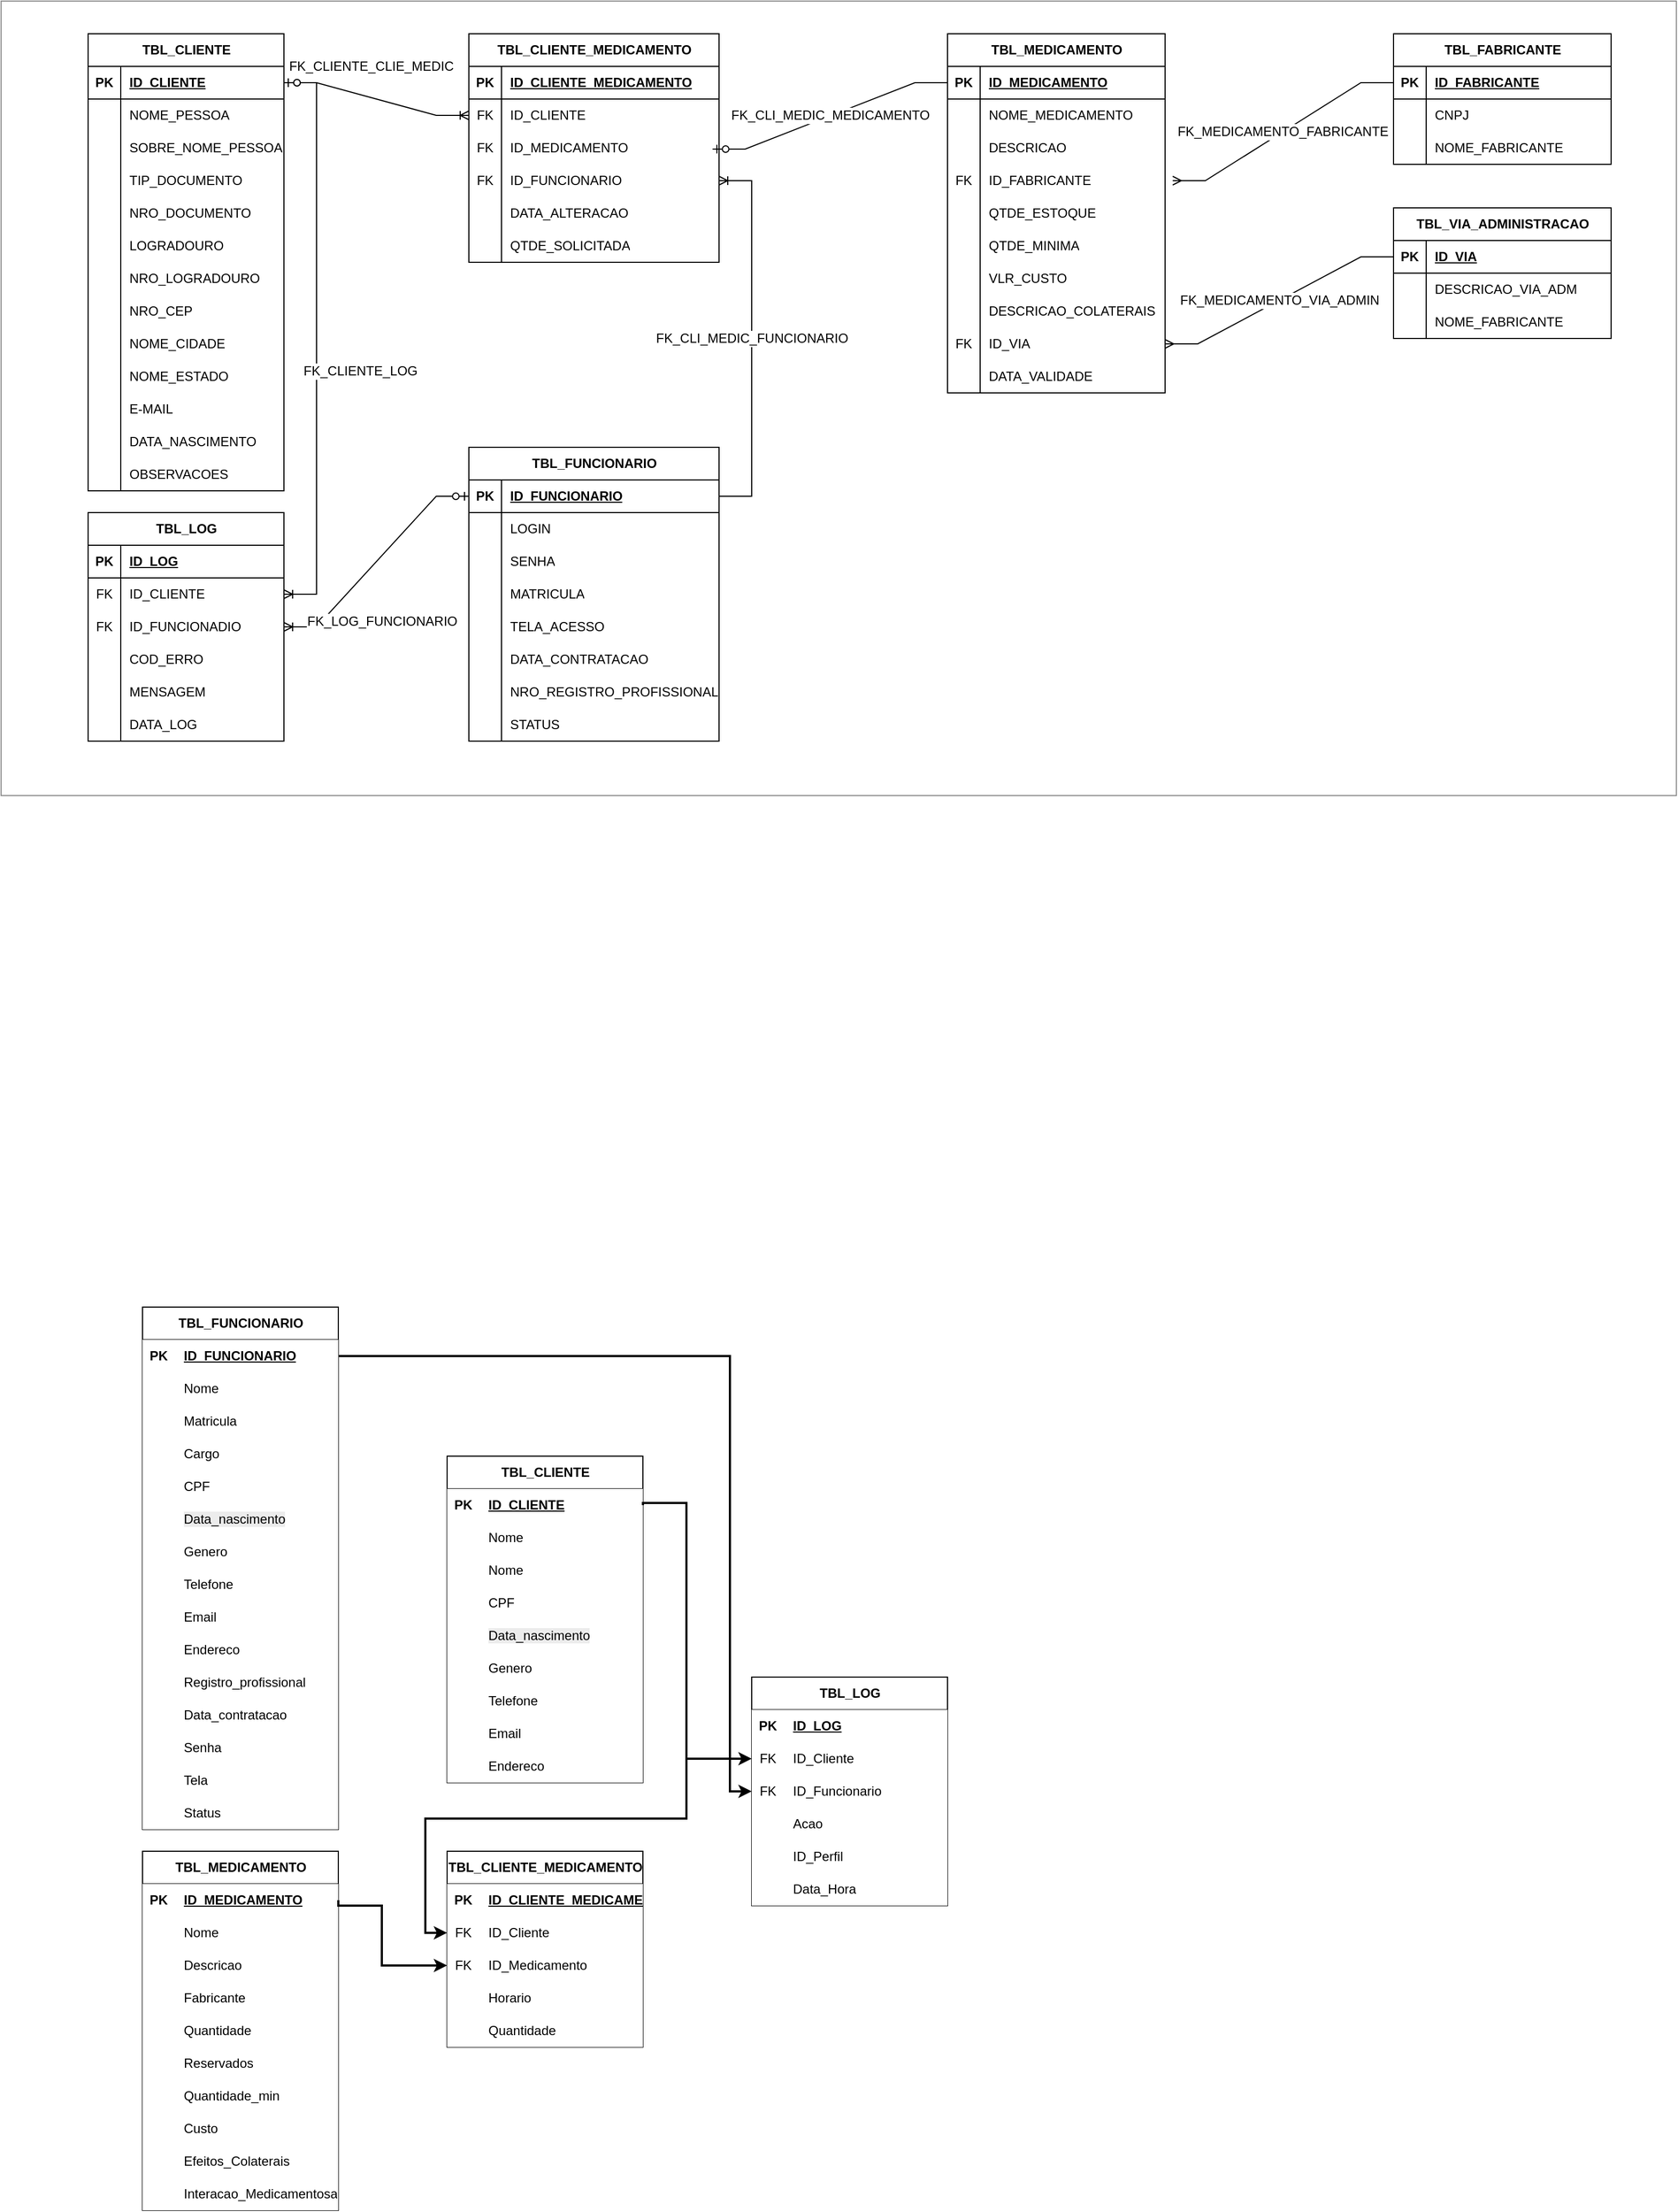 <mxfile version="27.1.1">
  <diagram id="R2lEEEUBdFMjLlhIrx00" name="Page-1">
    <mxGraphModel dx="3420" dy="4750" grid="1" gridSize="10" guides="1" tooltips="1" connect="1" arrows="1" fold="1" page="1" pageScale="1" pageWidth="850" pageHeight="1100" math="0" shadow="0" extFonts="Permanent Marker^https://fonts.googleapis.com/css?family=Permanent+Marker">
      <root>
        <mxCell id="0" />
        <mxCell id="1" parent="0" />
        <mxCell id="wAN03dAoJCEaqv5T10zK-1" value="" style="rounded=0;whiteSpace=wrap;html=1;strokeColor=#8E8E8E;fillColor=#FFFFFF;" vertex="1" parent="1">
          <mxGeometry x="330" y="-2730" width="1540" height="730" as="geometry" />
        </mxCell>
        <mxCell id="UOVSBszDOQlBEGOEvt6C-40" value="&lt;font style=&quot;vertical-align: inherit;&quot;&gt;&lt;font style=&quot;vertical-align: inherit;&quot;&gt;TBL_CLIENTE&lt;/font&gt;&lt;/font&gt;" style="shape=table;startSize=30;container=1;collapsible=1;childLayout=tableLayout;fixedRows=1;rowLines=0;fontStyle=1;align=center;resizeLast=1;html=1;fillColor=default;" parent="1" vertex="1">
          <mxGeometry x="740" y="-1393" width="180" height="300" as="geometry" />
        </mxCell>
        <mxCell id="UOVSBszDOQlBEGOEvt6C-41" value="" style="shape=tableRow;horizontal=0;startSize=0;swimlaneHead=0;swimlaneBody=0;fillColor=default;collapsible=0;dropTarget=0;points=[[0,0.5],[1,0.5]];portConstraint=eastwest;top=0;left=0;right=0;bottom=1;" parent="UOVSBszDOQlBEGOEvt6C-40" vertex="1">
          <mxGeometry y="30" width="180" height="30" as="geometry" />
        </mxCell>
        <mxCell id="UOVSBszDOQlBEGOEvt6C-42" value="PK" style="shape=partialRectangle;connectable=0;fillColor=default;top=0;left=0;bottom=0;right=0;fontStyle=1;overflow=hidden;whiteSpace=wrap;html=1;" parent="UOVSBszDOQlBEGOEvt6C-41" vertex="1">
          <mxGeometry width="30" height="30" as="geometry">
            <mxRectangle width="30" height="30" as="alternateBounds" />
          </mxGeometry>
        </mxCell>
        <mxCell id="UOVSBszDOQlBEGOEvt6C-43" value="&lt;font style=&quot;vertical-align: inherit;&quot;&gt;&lt;font style=&quot;vertical-align: inherit;&quot;&gt;ID_CLIENTE&lt;/font&gt;&lt;/font&gt;" style="shape=partialRectangle;connectable=0;fillColor=default;top=0;left=0;bottom=0;right=0;align=left;spacingLeft=6;fontStyle=5;overflow=hidden;whiteSpace=wrap;html=1;" parent="UOVSBszDOQlBEGOEvt6C-41" vertex="1">
          <mxGeometry x="30" width="150" height="30" as="geometry">
            <mxRectangle width="150" height="30" as="alternateBounds" />
          </mxGeometry>
        </mxCell>
        <mxCell id="UOVSBszDOQlBEGOEvt6C-44" value="" style="shape=tableRow;horizontal=0;startSize=0;swimlaneHead=0;swimlaneBody=0;fillColor=default;collapsible=0;dropTarget=0;points=[[0,0.5],[1,0.5]];portConstraint=eastwest;top=0;left=0;right=0;bottom=0;" parent="UOVSBszDOQlBEGOEvt6C-40" vertex="1">
          <mxGeometry y="60" width="180" height="30" as="geometry" />
        </mxCell>
        <mxCell id="UOVSBszDOQlBEGOEvt6C-45" value="" style="shape=partialRectangle;connectable=0;fillColor=default;top=0;left=0;bottom=0;right=0;editable=1;overflow=hidden;whiteSpace=wrap;html=1;" parent="UOVSBszDOQlBEGOEvt6C-44" vertex="1">
          <mxGeometry width="30" height="30" as="geometry">
            <mxRectangle width="30" height="30" as="alternateBounds" />
          </mxGeometry>
        </mxCell>
        <mxCell id="UOVSBszDOQlBEGOEvt6C-46" value="Nome" style="shape=partialRectangle;connectable=0;fillColor=default;top=0;left=0;bottom=0;right=0;align=left;spacingLeft=6;overflow=hidden;whiteSpace=wrap;html=1;" parent="UOVSBszDOQlBEGOEvt6C-44" vertex="1">
          <mxGeometry x="30" width="150" height="30" as="geometry">
            <mxRectangle width="150" height="30" as="alternateBounds" />
          </mxGeometry>
        </mxCell>
        <mxCell id="UOVSBszDOQlBEGOEvt6C-352" value="" style="shape=tableRow;horizontal=0;startSize=0;swimlaneHead=0;swimlaneBody=0;fillColor=default;collapsible=0;dropTarget=0;points=[[0,0.5],[1,0.5]];portConstraint=eastwest;top=0;left=0;right=0;bottom=0;" parent="UOVSBszDOQlBEGOEvt6C-40" vertex="1">
          <mxGeometry y="90" width="180" height="30" as="geometry" />
        </mxCell>
        <mxCell id="UOVSBszDOQlBEGOEvt6C-353" value="" style="shape=partialRectangle;connectable=0;fillColor=default;top=0;left=0;bottom=0;right=0;editable=1;overflow=hidden;whiteSpace=wrap;html=1;" parent="UOVSBszDOQlBEGOEvt6C-352" vertex="1">
          <mxGeometry width="30" height="30" as="geometry">
            <mxRectangle width="30" height="30" as="alternateBounds" />
          </mxGeometry>
        </mxCell>
        <mxCell id="UOVSBszDOQlBEGOEvt6C-354" value="Nome" style="shape=partialRectangle;connectable=0;fillColor=default;top=0;left=0;bottom=0;right=0;align=left;spacingLeft=6;overflow=hidden;whiteSpace=wrap;html=1;" parent="UOVSBszDOQlBEGOEvt6C-352" vertex="1">
          <mxGeometry x="30" width="150" height="30" as="geometry">
            <mxRectangle width="150" height="30" as="alternateBounds" />
          </mxGeometry>
        </mxCell>
        <mxCell id="UOVSBszDOQlBEGOEvt6C-47" value="" style="shape=tableRow;horizontal=0;startSize=0;swimlaneHead=0;swimlaneBody=0;fillColor=default;collapsible=0;dropTarget=0;points=[[0,0.5],[1,0.5]];portConstraint=eastwest;top=0;left=0;right=0;bottom=0;" parent="UOVSBszDOQlBEGOEvt6C-40" vertex="1">
          <mxGeometry y="120" width="180" height="30" as="geometry" />
        </mxCell>
        <mxCell id="UOVSBszDOQlBEGOEvt6C-48" value="" style="shape=partialRectangle;connectable=0;fillColor=default;top=0;left=0;bottom=0;right=0;editable=1;overflow=hidden;whiteSpace=wrap;html=1;" parent="UOVSBszDOQlBEGOEvt6C-47" vertex="1">
          <mxGeometry width="30" height="30" as="geometry">
            <mxRectangle width="30" height="30" as="alternateBounds" />
          </mxGeometry>
        </mxCell>
        <mxCell id="UOVSBszDOQlBEGOEvt6C-49" value="CPF" style="shape=partialRectangle;connectable=0;fillColor=default;top=0;left=0;bottom=0;right=0;align=left;spacingLeft=6;overflow=hidden;whiteSpace=wrap;html=1;" parent="UOVSBszDOQlBEGOEvt6C-47" vertex="1">
          <mxGeometry x="30" width="150" height="30" as="geometry">
            <mxRectangle width="150" height="30" as="alternateBounds" />
          </mxGeometry>
        </mxCell>
        <mxCell id="UOVSBszDOQlBEGOEvt6C-149" style="shape=tableRow;horizontal=0;startSize=0;swimlaneHead=0;swimlaneBody=0;fillColor=default;collapsible=0;dropTarget=0;points=[[0,0.5],[1,0.5]];portConstraint=eastwest;top=0;left=0;right=0;bottom=0;" parent="UOVSBszDOQlBEGOEvt6C-40" vertex="1">
          <mxGeometry y="150" width="180" height="30" as="geometry" />
        </mxCell>
        <mxCell id="UOVSBszDOQlBEGOEvt6C-150" style="shape=partialRectangle;connectable=0;fillColor=default;top=0;left=0;bottom=0;right=0;editable=1;overflow=hidden;whiteSpace=wrap;html=1;" parent="UOVSBszDOQlBEGOEvt6C-149" vertex="1">
          <mxGeometry width="30" height="30" as="geometry">
            <mxRectangle width="30" height="30" as="alternateBounds" />
          </mxGeometry>
        </mxCell>
        <mxCell id="UOVSBszDOQlBEGOEvt6C-151" value="&lt;span style=&quot;color: rgb(0, 0, 0); font-family: Helvetica; font-size: 12px; font-style: normal; font-variant-ligatures: normal; font-variant-caps: normal; font-weight: 400; letter-spacing: normal; orphans: 2; text-align: left; text-indent: 0px; text-transform: none; widows: 2; word-spacing: 0px; -webkit-text-stroke-width: 0px; white-space: normal; background-color: rgb(236, 236, 236); text-decoration-thickness: initial; text-decoration-style: initial; text-decoration-color: initial; float: none; display: inline !important;&quot;&gt;Data_nascimento&lt;/span&gt;" style="shape=partialRectangle;connectable=0;fillColor=default;top=0;left=0;bottom=0;right=0;align=left;spacingLeft=6;overflow=hidden;whiteSpace=wrap;html=1;" parent="UOVSBszDOQlBEGOEvt6C-149" vertex="1">
          <mxGeometry x="30" width="150" height="30" as="geometry">
            <mxRectangle width="150" height="30" as="alternateBounds" />
          </mxGeometry>
        </mxCell>
        <mxCell id="UOVSBszDOQlBEGOEvt6C-50" value="" style="shape=tableRow;horizontal=0;startSize=0;swimlaneHead=0;swimlaneBody=0;fillColor=default;collapsible=0;dropTarget=0;points=[[0,0.5],[1,0.5]];portConstraint=eastwest;top=0;left=0;right=0;bottom=0;" parent="UOVSBszDOQlBEGOEvt6C-40" vertex="1">
          <mxGeometry y="180" width="180" height="30" as="geometry" />
        </mxCell>
        <mxCell id="UOVSBszDOQlBEGOEvt6C-51" value="" style="shape=partialRectangle;connectable=0;fillColor=default;top=0;left=0;bottom=0;right=0;editable=1;overflow=hidden;whiteSpace=wrap;html=1;" parent="UOVSBszDOQlBEGOEvt6C-50" vertex="1">
          <mxGeometry width="30" height="30" as="geometry">
            <mxRectangle width="30" height="30" as="alternateBounds" />
          </mxGeometry>
        </mxCell>
        <mxCell id="UOVSBszDOQlBEGOEvt6C-52" value="Genero" style="shape=partialRectangle;connectable=0;fillColor=default;top=0;left=0;bottom=0;right=0;align=left;spacingLeft=6;overflow=hidden;whiteSpace=wrap;html=1;" parent="UOVSBszDOQlBEGOEvt6C-50" vertex="1">
          <mxGeometry x="30" width="150" height="30" as="geometry">
            <mxRectangle width="150" height="30" as="alternateBounds" />
          </mxGeometry>
        </mxCell>
        <mxCell id="UOVSBszDOQlBEGOEvt6C-152" style="shape=tableRow;horizontal=0;startSize=0;swimlaneHead=0;swimlaneBody=0;fillColor=default;collapsible=0;dropTarget=0;points=[[0,0.5],[1,0.5]];portConstraint=eastwest;top=0;left=0;right=0;bottom=0;" parent="UOVSBszDOQlBEGOEvt6C-40" vertex="1">
          <mxGeometry y="210" width="180" height="30" as="geometry" />
        </mxCell>
        <mxCell id="UOVSBszDOQlBEGOEvt6C-153" style="shape=partialRectangle;connectable=0;fillColor=default;top=0;left=0;bottom=0;right=0;editable=1;overflow=hidden;whiteSpace=wrap;html=1;" parent="UOVSBszDOQlBEGOEvt6C-152" vertex="1">
          <mxGeometry width="30" height="30" as="geometry">
            <mxRectangle width="30" height="30" as="alternateBounds" />
          </mxGeometry>
        </mxCell>
        <mxCell id="UOVSBszDOQlBEGOEvt6C-154" value="Telefone" style="shape=partialRectangle;connectable=0;fillColor=default;top=0;left=0;bottom=0;right=0;align=left;spacingLeft=6;overflow=hidden;whiteSpace=wrap;html=1;" parent="UOVSBszDOQlBEGOEvt6C-152" vertex="1">
          <mxGeometry x="30" width="150" height="30" as="geometry">
            <mxRectangle width="150" height="30" as="alternateBounds" />
          </mxGeometry>
        </mxCell>
        <mxCell id="UOVSBszDOQlBEGOEvt6C-165" style="shape=tableRow;horizontal=0;startSize=0;swimlaneHead=0;swimlaneBody=0;fillColor=default;collapsible=0;dropTarget=0;points=[[0,0.5],[1,0.5]];portConstraint=eastwest;top=0;left=0;right=0;bottom=0;" parent="UOVSBszDOQlBEGOEvt6C-40" vertex="1">
          <mxGeometry y="240" width="180" height="30" as="geometry" />
        </mxCell>
        <mxCell id="UOVSBszDOQlBEGOEvt6C-166" style="shape=partialRectangle;connectable=0;fillColor=default;top=0;left=0;bottom=0;right=0;editable=1;overflow=hidden;whiteSpace=wrap;html=1;" parent="UOVSBszDOQlBEGOEvt6C-165" vertex="1">
          <mxGeometry width="30" height="30" as="geometry">
            <mxRectangle width="30" height="30" as="alternateBounds" />
          </mxGeometry>
        </mxCell>
        <mxCell id="UOVSBszDOQlBEGOEvt6C-167" value="Email" style="shape=partialRectangle;connectable=0;fillColor=default;top=0;left=0;bottom=0;right=0;align=left;spacingLeft=6;overflow=hidden;whiteSpace=wrap;html=1;" parent="UOVSBszDOQlBEGOEvt6C-165" vertex="1">
          <mxGeometry x="30" width="150" height="30" as="geometry">
            <mxRectangle width="150" height="30" as="alternateBounds" />
          </mxGeometry>
        </mxCell>
        <mxCell id="UOVSBszDOQlBEGOEvt6C-168" style="shape=tableRow;horizontal=0;startSize=0;swimlaneHead=0;swimlaneBody=0;fillColor=default;collapsible=0;dropTarget=0;points=[[0,0.5],[1,0.5]];portConstraint=eastwest;top=0;left=0;right=0;bottom=0;" parent="UOVSBszDOQlBEGOEvt6C-40" vertex="1">
          <mxGeometry y="270" width="180" height="30" as="geometry" />
        </mxCell>
        <mxCell id="UOVSBszDOQlBEGOEvt6C-169" style="shape=partialRectangle;connectable=0;fillColor=default;top=0;left=0;bottom=0;right=0;editable=1;overflow=hidden;whiteSpace=wrap;html=1;" parent="UOVSBszDOQlBEGOEvt6C-168" vertex="1">
          <mxGeometry width="30" height="30" as="geometry">
            <mxRectangle width="30" height="30" as="alternateBounds" />
          </mxGeometry>
        </mxCell>
        <mxCell id="UOVSBszDOQlBEGOEvt6C-170" value="Endereco" style="shape=partialRectangle;connectable=0;fillColor=default;top=0;left=0;bottom=0;right=0;align=left;spacingLeft=6;overflow=hidden;whiteSpace=wrap;html=1;" parent="UOVSBszDOQlBEGOEvt6C-168" vertex="1">
          <mxGeometry x="30" width="150" height="30" as="geometry">
            <mxRectangle width="150" height="30" as="alternateBounds" />
          </mxGeometry>
        </mxCell>
        <mxCell id="UOVSBszDOQlBEGOEvt6C-66" value="&lt;font style=&quot;vertical-align: inherit;&quot;&gt;&lt;font style=&quot;vertical-align: inherit;&quot;&gt;TBL_MEDICAMENTO&lt;/font&gt;&lt;/font&gt;" style="shape=table;startSize=30;container=1;collapsible=1;childLayout=tableLayout;fixedRows=1;rowLines=0;fontStyle=1;align=center;resizeLast=1;html=1;fillColor=default;" parent="1" vertex="1">
          <mxGeometry x="460" y="-1030" width="180" height="330" as="geometry" />
        </mxCell>
        <mxCell id="UOVSBszDOQlBEGOEvt6C-67" value="" style="shape=tableRow;horizontal=0;startSize=0;swimlaneHead=0;swimlaneBody=0;fillColor=default;collapsible=0;dropTarget=0;points=[[0,0.5],[1,0.5]];portConstraint=eastwest;top=0;left=0;right=0;bottom=1;" parent="UOVSBszDOQlBEGOEvt6C-66" vertex="1">
          <mxGeometry y="30" width="180" height="30" as="geometry" />
        </mxCell>
        <mxCell id="UOVSBszDOQlBEGOEvt6C-68" value="PK" style="shape=partialRectangle;connectable=0;fillColor=default;top=0;left=0;bottom=0;right=0;fontStyle=1;overflow=hidden;whiteSpace=wrap;html=1;" parent="UOVSBszDOQlBEGOEvt6C-67" vertex="1">
          <mxGeometry width="30" height="30" as="geometry">
            <mxRectangle width="30" height="30" as="alternateBounds" />
          </mxGeometry>
        </mxCell>
        <mxCell id="UOVSBszDOQlBEGOEvt6C-69" value="&lt;font style=&quot;vertical-align: inherit;&quot;&gt;&lt;font style=&quot;vertical-align: inherit;&quot;&gt;ID_MEDICAMENTO&lt;/font&gt;&lt;/font&gt;" style="shape=partialRectangle;connectable=0;fillColor=default;top=0;left=0;bottom=0;right=0;align=left;spacingLeft=6;fontStyle=5;overflow=hidden;whiteSpace=wrap;html=1;" parent="UOVSBszDOQlBEGOEvt6C-67" vertex="1">
          <mxGeometry x="30" width="150" height="30" as="geometry">
            <mxRectangle width="150" height="30" as="alternateBounds" />
          </mxGeometry>
        </mxCell>
        <mxCell id="UOVSBszDOQlBEGOEvt6C-70" value="" style="shape=tableRow;horizontal=0;startSize=0;swimlaneHead=0;swimlaneBody=0;fillColor=default;collapsible=0;dropTarget=0;points=[[0,0.5],[1,0.5]];portConstraint=eastwest;top=0;left=0;right=0;bottom=0;" parent="UOVSBszDOQlBEGOEvt6C-66" vertex="1">
          <mxGeometry y="60" width="180" height="30" as="geometry" />
        </mxCell>
        <mxCell id="UOVSBszDOQlBEGOEvt6C-71" value="" style="shape=partialRectangle;connectable=0;fillColor=default;top=0;left=0;bottom=0;right=0;editable=1;overflow=hidden;whiteSpace=wrap;html=1;" parent="UOVSBszDOQlBEGOEvt6C-70" vertex="1">
          <mxGeometry width="30" height="30" as="geometry">
            <mxRectangle width="30" height="30" as="alternateBounds" />
          </mxGeometry>
        </mxCell>
        <mxCell id="UOVSBszDOQlBEGOEvt6C-72" value="Nome" style="shape=partialRectangle;connectable=0;fillColor=default;top=0;left=0;bottom=0;right=0;align=left;spacingLeft=6;overflow=hidden;whiteSpace=wrap;html=1;" parent="UOVSBszDOQlBEGOEvt6C-70" vertex="1">
          <mxGeometry x="30" width="150" height="30" as="geometry">
            <mxRectangle width="150" height="30" as="alternateBounds" />
          </mxGeometry>
        </mxCell>
        <mxCell id="UOVSBszDOQlBEGOEvt6C-73" value="" style="shape=tableRow;horizontal=0;startSize=0;swimlaneHead=0;swimlaneBody=0;fillColor=default;collapsible=0;dropTarget=0;points=[[0,0.5],[1,0.5]];portConstraint=eastwest;top=0;left=0;right=0;bottom=0;" parent="UOVSBszDOQlBEGOEvt6C-66" vertex="1">
          <mxGeometry y="90" width="180" height="30" as="geometry" />
        </mxCell>
        <mxCell id="UOVSBszDOQlBEGOEvt6C-74" value="" style="shape=partialRectangle;connectable=0;fillColor=default;top=0;left=0;bottom=0;right=0;editable=1;overflow=hidden;whiteSpace=wrap;html=1;" parent="UOVSBszDOQlBEGOEvt6C-73" vertex="1">
          <mxGeometry width="30" height="30" as="geometry">
            <mxRectangle width="30" height="30" as="alternateBounds" />
          </mxGeometry>
        </mxCell>
        <mxCell id="UOVSBszDOQlBEGOEvt6C-75" value="Descricao" style="shape=partialRectangle;connectable=0;fillColor=default;top=0;left=0;bottom=0;right=0;align=left;spacingLeft=6;overflow=hidden;whiteSpace=wrap;html=1;" parent="UOVSBszDOQlBEGOEvt6C-73" vertex="1">
          <mxGeometry x="30" width="150" height="30" as="geometry">
            <mxRectangle width="150" height="30" as="alternateBounds" />
          </mxGeometry>
        </mxCell>
        <mxCell id="UOVSBszDOQlBEGOEvt6C-76" value="" style="shape=tableRow;horizontal=0;startSize=0;swimlaneHead=0;swimlaneBody=0;fillColor=default;collapsible=0;dropTarget=0;points=[[0,0.5],[1,0.5]];portConstraint=eastwest;top=0;left=0;right=0;bottom=0;" parent="UOVSBszDOQlBEGOEvt6C-66" vertex="1">
          <mxGeometry y="120" width="180" height="30" as="geometry" />
        </mxCell>
        <mxCell id="UOVSBszDOQlBEGOEvt6C-77" value="" style="shape=partialRectangle;connectable=0;fillColor=default;top=0;left=0;bottom=0;right=0;editable=1;overflow=hidden;whiteSpace=wrap;html=1;" parent="UOVSBszDOQlBEGOEvt6C-76" vertex="1">
          <mxGeometry width="30" height="30" as="geometry">
            <mxRectangle width="30" height="30" as="alternateBounds" />
          </mxGeometry>
        </mxCell>
        <mxCell id="UOVSBszDOQlBEGOEvt6C-78" value="Fabricante" style="shape=partialRectangle;connectable=0;fillColor=default;top=0;left=0;bottom=0;right=0;align=left;spacingLeft=6;overflow=hidden;whiteSpace=wrap;html=1;" parent="UOVSBszDOQlBEGOEvt6C-76" vertex="1">
          <mxGeometry x="30" width="150" height="30" as="geometry">
            <mxRectangle width="150" height="30" as="alternateBounds" />
          </mxGeometry>
        </mxCell>
        <mxCell id="UOVSBszDOQlBEGOEvt6C-235" style="shape=tableRow;horizontal=0;startSize=0;swimlaneHead=0;swimlaneBody=0;fillColor=default;collapsible=0;dropTarget=0;points=[[0,0.5],[1,0.5]];portConstraint=eastwest;top=0;left=0;right=0;bottom=0;" parent="UOVSBszDOQlBEGOEvt6C-66" vertex="1">
          <mxGeometry y="150" width="180" height="30" as="geometry" />
        </mxCell>
        <mxCell id="UOVSBszDOQlBEGOEvt6C-236" style="shape=partialRectangle;connectable=0;fillColor=default;top=0;left=0;bottom=0;right=0;editable=1;overflow=hidden;whiteSpace=wrap;html=1;" parent="UOVSBszDOQlBEGOEvt6C-235" vertex="1">
          <mxGeometry width="30" height="30" as="geometry">
            <mxRectangle width="30" height="30" as="alternateBounds" />
          </mxGeometry>
        </mxCell>
        <mxCell id="UOVSBszDOQlBEGOEvt6C-237" value="Quantidade" style="shape=partialRectangle;connectable=0;fillColor=default;top=0;left=0;bottom=0;right=0;align=left;spacingLeft=6;overflow=hidden;whiteSpace=wrap;html=1;" parent="UOVSBszDOQlBEGOEvt6C-235" vertex="1">
          <mxGeometry x="30" width="150" height="30" as="geometry">
            <mxRectangle width="150" height="30" as="alternateBounds" />
          </mxGeometry>
        </mxCell>
        <mxCell id="UOVSBszDOQlBEGOEvt6C-241" style="shape=tableRow;horizontal=0;startSize=0;swimlaneHead=0;swimlaneBody=0;fillColor=default;collapsible=0;dropTarget=0;points=[[0,0.5],[1,0.5]];portConstraint=eastwest;top=0;left=0;right=0;bottom=0;" parent="UOVSBszDOQlBEGOEvt6C-66" vertex="1">
          <mxGeometry y="180" width="180" height="30" as="geometry" />
        </mxCell>
        <mxCell id="UOVSBszDOQlBEGOEvt6C-242" style="shape=partialRectangle;connectable=0;fillColor=default;top=0;left=0;bottom=0;right=0;editable=1;overflow=hidden;whiteSpace=wrap;html=1;" parent="UOVSBszDOQlBEGOEvt6C-241" vertex="1">
          <mxGeometry width="30" height="30" as="geometry">
            <mxRectangle width="30" height="30" as="alternateBounds" />
          </mxGeometry>
        </mxCell>
        <mxCell id="UOVSBszDOQlBEGOEvt6C-243" value="Reservados" style="shape=partialRectangle;connectable=0;fillColor=default;top=0;left=0;bottom=0;right=0;align=left;spacingLeft=6;overflow=hidden;whiteSpace=wrap;html=1;" parent="UOVSBszDOQlBEGOEvt6C-241" vertex="1">
          <mxGeometry x="30" width="150" height="30" as="geometry">
            <mxRectangle width="150" height="30" as="alternateBounds" />
          </mxGeometry>
        </mxCell>
        <mxCell id="UOVSBszDOQlBEGOEvt6C-232" style="shape=tableRow;horizontal=0;startSize=0;swimlaneHead=0;swimlaneBody=0;fillColor=default;collapsible=0;dropTarget=0;points=[[0,0.5],[1,0.5]];portConstraint=eastwest;top=0;left=0;right=0;bottom=0;" parent="UOVSBszDOQlBEGOEvt6C-66" vertex="1">
          <mxGeometry y="210" width="180" height="30" as="geometry" />
        </mxCell>
        <mxCell id="UOVSBszDOQlBEGOEvt6C-233" style="shape=partialRectangle;connectable=0;fillColor=default;top=0;left=0;bottom=0;right=0;editable=1;overflow=hidden;whiteSpace=wrap;html=1;" parent="UOVSBszDOQlBEGOEvt6C-232" vertex="1">
          <mxGeometry width="30" height="30" as="geometry">
            <mxRectangle width="30" height="30" as="alternateBounds" />
          </mxGeometry>
        </mxCell>
        <mxCell id="UOVSBszDOQlBEGOEvt6C-234" value="Quantidade_min" style="shape=partialRectangle;connectable=0;fillColor=default;top=0;left=0;bottom=0;right=0;align=left;spacingLeft=6;overflow=hidden;whiteSpace=wrap;html=1;" parent="UOVSBszDOQlBEGOEvt6C-232" vertex="1">
          <mxGeometry x="30" width="150" height="30" as="geometry">
            <mxRectangle width="150" height="30" as="alternateBounds" />
          </mxGeometry>
        </mxCell>
        <mxCell id="UOVSBszDOQlBEGOEvt6C-229" style="shape=tableRow;horizontal=0;startSize=0;swimlaneHead=0;swimlaneBody=0;fillColor=default;collapsible=0;dropTarget=0;points=[[0,0.5],[1,0.5]];portConstraint=eastwest;top=0;left=0;right=0;bottom=0;" parent="UOVSBszDOQlBEGOEvt6C-66" vertex="1">
          <mxGeometry y="240" width="180" height="30" as="geometry" />
        </mxCell>
        <mxCell id="UOVSBszDOQlBEGOEvt6C-230" style="shape=partialRectangle;connectable=0;fillColor=default;top=0;left=0;bottom=0;right=0;editable=1;overflow=hidden;whiteSpace=wrap;html=1;" parent="UOVSBszDOQlBEGOEvt6C-229" vertex="1">
          <mxGeometry width="30" height="30" as="geometry">
            <mxRectangle width="30" height="30" as="alternateBounds" />
          </mxGeometry>
        </mxCell>
        <mxCell id="UOVSBszDOQlBEGOEvt6C-231" value="Custo" style="shape=partialRectangle;connectable=0;fillColor=default;top=0;left=0;bottom=0;right=0;align=left;spacingLeft=6;overflow=hidden;whiteSpace=wrap;html=1;" parent="UOVSBszDOQlBEGOEvt6C-229" vertex="1">
          <mxGeometry x="30" width="150" height="30" as="geometry">
            <mxRectangle width="150" height="30" as="alternateBounds" />
          </mxGeometry>
        </mxCell>
        <mxCell id="UOVSBszDOQlBEGOEvt6C-226" style="shape=tableRow;horizontal=0;startSize=0;swimlaneHead=0;swimlaneBody=0;fillColor=default;collapsible=0;dropTarget=0;points=[[0,0.5],[1,0.5]];portConstraint=eastwest;top=0;left=0;right=0;bottom=0;" parent="UOVSBszDOQlBEGOEvt6C-66" vertex="1">
          <mxGeometry y="270" width="180" height="30" as="geometry" />
        </mxCell>
        <mxCell id="UOVSBszDOQlBEGOEvt6C-227" style="shape=partialRectangle;connectable=0;fillColor=default;top=0;left=0;bottom=0;right=0;editable=1;overflow=hidden;whiteSpace=wrap;html=1;" parent="UOVSBszDOQlBEGOEvt6C-226" vertex="1">
          <mxGeometry width="30" height="30" as="geometry">
            <mxRectangle width="30" height="30" as="alternateBounds" />
          </mxGeometry>
        </mxCell>
        <mxCell id="UOVSBszDOQlBEGOEvt6C-228" value="Efeitos_Colaterais" style="shape=partialRectangle;connectable=0;fillColor=default;top=0;left=0;bottom=0;right=0;align=left;spacingLeft=6;overflow=hidden;whiteSpace=wrap;html=1;" parent="UOVSBszDOQlBEGOEvt6C-226" vertex="1">
          <mxGeometry x="30" width="150" height="30" as="geometry">
            <mxRectangle width="150" height="30" as="alternateBounds" />
          </mxGeometry>
        </mxCell>
        <mxCell id="UOVSBszDOQlBEGOEvt6C-223" style="shape=tableRow;horizontal=0;startSize=0;swimlaneHead=0;swimlaneBody=0;fillColor=default;collapsible=0;dropTarget=0;points=[[0,0.5],[1,0.5]];portConstraint=eastwest;top=0;left=0;right=0;bottom=0;" parent="UOVSBszDOQlBEGOEvt6C-66" vertex="1">
          <mxGeometry y="300" width="180" height="30" as="geometry" />
        </mxCell>
        <mxCell id="UOVSBszDOQlBEGOEvt6C-224" style="shape=partialRectangle;connectable=0;fillColor=default;top=0;left=0;bottom=0;right=0;editable=1;overflow=hidden;whiteSpace=wrap;html=1;" parent="UOVSBszDOQlBEGOEvt6C-223" vertex="1">
          <mxGeometry width="30" height="30" as="geometry">
            <mxRectangle width="30" height="30" as="alternateBounds" />
          </mxGeometry>
        </mxCell>
        <mxCell id="UOVSBszDOQlBEGOEvt6C-225" value="Interacao_Medicamentosa" style="shape=partialRectangle;connectable=0;fillColor=default;top=0;left=0;bottom=0;right=0;align=left;spacingLeft=6;overflow=hidden;whiteSpace=wrap;html=1;" parent="UOVSBszDOQlBEGOEvt6C-223" vertex="1">
          <mxGeometry x="30" width="150" height="30" as="geometry">
            <mxRectangle width="150" height="30" as="alternateBounds" />
          </mxGeometry>
        </mxCell>
        <mxCell id="UOVSBszDOQlBEGOEvt6C-79" value="&lt;font style=&quot;vertical-align: inherit;&quot;&gt;&lt;font style=&quot;vertical-align: inherit;&quot;&gt;TBL_CLIENTE_MEDICAMENTO&lt;/font&gt;&lt;/font&gt;" style="shape=table;startSize=30;container=1;collapsible=1;childLayout=tableLayout;fixedRows=1;rowLines=0;fontStyle=1;align=center;resizeLast=1;html=1;fillColor=default;" parent="1" vertex="1">
          <mxGeometry x="740" y="-1030" width="180" height="180" as="geometry" />
        </mxCell>
        <mxCell id="UOVSBszDOQlBEGOEvt6C-80" value="" style="shape=tableRow;horizontal=0;startSize=0;swimlaneHead=0;swimlaneBody=0;fillColor=default;collapsible=0;dropTarget=0;points=[[0,0.5],[1,0.5]];portConstraint=eastwest;top=0;left=0;right=0;bottom=1;" parent="UOVSBszDOQlBEGOEvt6C-79" vertex="1">
          <mxGeometry y="30" width="180" height="30" as="geometry" />
        </mxCell>
        <mxCell id="UOVSBszDOQlBEGOEvt6C-81" value="PK" style="shape=partialRectangle;connectable=0;fillColor=default;top=0;left=0;bottom=0;right=0;fontStyle=1;overflow=hidden;whiteSpace=wrap;html=1;" parent="UOVSBszDOQlBEGOEvt6C-80" vertex="1">
          <mxGeometry width="30" height="30" as="geometry">
            <mxRectangle width="30" height="30" as="alternateBounds" />
          </mxGeometry>
        </mxCell>
        <mxCell id="UOVSBszDOQlBEGOEvt6C-82" value="&lt;font style=&quot;vertical-align: inherit;&quot;&gt;&lt;font style=&quot;vertical-align: inherit;&quot;&gt;ID_CLIENTE_MEDICAMENTO&lt;/font&gt;&lt;/font&gt;" style="shape=partialRectangle;connectable=0;fillColor=default;top=0;left=0;bottom=0;right=0;align=left;spacingLeft=6;fontStyle=5;overflow=hidden;whiteSpace=wrap;html=1;" parent="UOVSBszDOQlBEGOEvt6C-80" vertex="1">
          <mxGeometry x="30" width="150" height="30" as="geometry">
            <mxRectangle width="150" height="30" as="alternateBounds" />
          </mxGeometry>
        </mxCell>
        <mxCell id="UOVSBszDOQlBEGOEvt6C-83" value="" style="shape=tableRow;horizontal=0;startSize=0;swimlaneHead=0;swimlaneBody=0;fillColor=default;collapsible=0;dropTarget=0;points=[[0,0.5],[1,0.5]];portConstraint=eastwest;top=0;left=0;right=0;bottom=0;" parent="UOVSBszDOQlBEGOEvt6C-79" vertex="1">
          <mxGeometry y="60" width="180" height="30" as="geometry" />
        </mxCell>
        <mxCell id="UOVSBszDOQlBEGOEvt6C-84" value="FK" style="shape=partialRectangle;connectable=0;fillColor=default;top=0;left=0;bottom=0;right=0;editable=1;overflow=hidden;whiteSpace=wrap;html=1;" parent="UOVSBszDOQlBEGOEvt6C-83" vertex="1">
          <mxGeometry width="30" height="30" as="geometry">
            <mxRectangle width="30" height="30" as="alternateBounds" />
          </mxGeometry>
        </mxCell>
        <mxCell id="UOVSBszDOQlBEGOEvt6C-85" value="ID_Cliente" style="shape=partialRectangle;connectable=0;fillColor=default;top=0;left=0;bottom=0;right=0;align=left;spacingLeft=6;overflow=hidden;whiteSpace=wrap;html=1;" parent="UOVSBszDOQlBEGOEvt6C-83" vertex="1">
          <mxGeometry x="30" width="150" height="30" as="geometry">
            <mxRectangle width="150" height="30" as="alternateBounds" />
          </mxGeometry>
        </mxCell>
        <mxCell id="UOVSBszDOQlBEGOEvt6C-86" value="" style="shape=tableRow;horizontal=0;startSize=0;swimlaneHead=0;swimlaneBody=0;fillColor=default;collapsible=0;dropTarget=0;points=[[0,0.5],[1,0.5]];portConstraint=eastwest;top=0;left=0;right=0;bottom=0;" parent="UOVSBszDOQlBEGOEvt6C-79" vertex="1">
          <mxGeometry y="90" width="180" height="30" as="geometry" />
        </mxCell>
        <mxCell id="UOVSBszDOQlBEGOEvt6C-87" value="FK" style="shape=partialRectangle;connectable=0;fillColor=default;top=0;left=0;bottom=0;right=0;editable=1;overflow=hidden;whiteSpace=wrap;html=1;" parent="UOVSBszDOQlBEGOEvt6C-86" vertex="1">
          <mxGeometry width="30" height="30" as="geometry">
            <mxRectangle width="30" height="30" as="alternateBounds" />
          </mxGeometry>
        </mxCell>
        <mxCell id="UOVSBszDOQlBEGOEvt6C-88" value="ID_Medicamento" style="shape=partialRectangle;connectable=0;fillColor=default;top=0;left=0;bottom=0;right=0;align=left;spacingLeft=6;overflow=hidden;whiteSpace=wrap;html=1;" parent="UOVSBszDOQlBEGOEvt6C-86" vertex="1">
          <mxGeometry x="30" width="150" height="30" as="geometry">
            <mxRectangle width="150" height="30" as="alternateBounds" />
          </mxGeometry>
        </mxCell>
        <mxCell id="UOVSBszDOQlBEGOEvt6C-89" value="" style="shape=tableRow;horizontal=0;startSize=0;swimlaneHead=0;swimlaneBody=0;fillColor=default;collapsible=0;dropTarget=0;points=[[0,0.5],[1,0.5]];portConstraint=eastwest;top=0;left=0;right=0;bottom=0;" parent="UOVSBszDOQlBEGOEvt6C-79" vertex="1">
          <mxGeometry y="120" width="180" height="30" as="geometry" />
        </mxCell>
        <mxCell id="UOVSBszDOQlBEGOEvt6C-90" value="" style="shape=partialRectangle;connectable=0;fillColor=default;top=0;left=0;bottom=0;right=0;editable=1;overflow=hidden;whiteSpace=wrap;html=1;" parent="UOVSBszDOQlBEGOEvt6C-89" vertex="1">
          <mxGeometry width="30" height="30" as="geometry">
            <mxRectangle width="30" height="30" as="alternateBounds" />
          </mxGeometry>
        </mxCell>
        <mxCell id="UOVSBszDOQlBEGOEvt6C-91" value="Horario" style="shape=partialRectangle;connectable=0;fillColor=default;top=0;left=0;bottom=0;right=0;align=left;spacingLeft=6;overflow=hidden;whiteSpace=wrap;html=1;" parent="UOVSBszDOQlBEGOEvt6C-89" vertex="1">
          <mxGeometry x="30" width="150" height="30" as="geometry">
            <mxRectangle width="150" height="30" as="alternateBounds" />
          </mxGeometry>
        </mxCell>
        <mxCell id="UOVSBszDOQlBEGOEvt6C-346" style="shape=tableRow;horizontal=0;startSize=0;swimlaneHead=0;swimlaneBody=0;fillColor=default;collapsible=0;dropTarget=0;points=[[0,0.5],[1,0.5]];portConstraint=eastwest;top=0;left=0;right=0;bottom=0;" parent="UOVSBszDOQlBEGOEvt6C-79" vertex="1">
          <mxGeometry y="150" width="180" height="30" as="geometry" />
        </mxCell>
        <mxCell id="UOVSBszDOQlBEGOEvt6C-347" style="shape=partialRectangle;connectable=0;fillColor=default;top=0;left=0;bottom=0;right=0;editable=1;overflow=hidden;whiteSpace=wrap;html=1;" parent="UOVSBszDOQlBEGOEvt6C-346" vertex="1">
          <mxGeometry width="30" height="30" as="geometry">
            <mxRectangle width="30" height="30" as="alternateBounds" />
          </mxGeometry>
        </mxCell>
        <mxCell id="UOVSBszDOQlBEGOEvt6C-348" value="Quantidade" style="shape=partialRectangle;connectable=0;fillColor=default;top=0;left=0;bottom=0;right=0;align=left;spacingLeft=6;overflow=hidden;whiteSpace=wrap;html=1;" parent="UOVSBszDOQlBEGOEvt6C-346" vertex="1">
          <mxGeometry x="30" width="150" height="30" as="geometry">
            <mxRectangle width="150" height="30" as="alternateBounds" />
          </mxGeometry>
        </mxCell>
        <mxCell id="UOVSBszDOQlBEGOEvt6C-171" value="&lt;font style=&quot;vertical-align: inherit;&quot;&gt;&lt;font style=&quot;vertical-align: inherit;&quot;&gt;TBL_FUNCIONARIO&lt;/font&gt;&lt;/font&gt;" style="shape=table;startSize=30;container=1;collapsible=1;childLayout=tableLayout;fixedRows=1;rowLines=0;fontStyle=1;align=center;resizeLast=1;html=1;fillColor=default;" parent="1" vertex="1">
          <mxGeometry x="460" y="-1530" width="180" height="480" as="geometry" />
        </mxCell>
        <mxCell id="UOVSBszDOQlBEGOEvt6C-172" value="" style="shape=tableRow;horizontal=0;startSize=0;swimlaneHead=0;swimlaneBody=0;fillColor=default;collapsible=0;dropTarget=0;points=[[0,0.5],[1,0.5]];portConstraint=eastwest;top=0;left=0;right=0;bottom=1;" parent="UOVSBszDOQlBEGOEvt6C-171" vertex="1">
          <mxGeometry y="30" width="180" height="30" as="geometry" />
        </mxCell>
        <mxCell id="UOVSBszDOQlBEGOEvt6C-173" value="PK" style="shape=partialRectangle;connectable=0;fillColor=default;top=0;left=0;bottom=0;right=0;fontStyle=1;overflow=hidden;whiteSpace=wrap;html=1;" parent="UOVSBszDOQlBEGOEvt6C-172" vertex="1">
          <mxGeometry width="30" height="30" as="geometry">
            <mxRectangle width="30" height="30" as="alternateBounds" />
          </mxGeometry>
        </mxCell>
        <mxCell id="UOVSBszDOQlBEGOEvt6C-174" value="&lt;font style=&quot;vertical-align: inherit;&quot;&gt;&lt;font style=&quot;vertical-align: inherit;&quot;&gt;ID_FUNCIONARIO&lt;/font&gt;&lt;/font&gt;" style="shape=partialRectangle;connectable=0;fillColor=default;top=0;left=0;bottom=0;right=0;align=left;spacingLeft=6;fontStyle=5;overflow=hidden;whiteSpace=wrap;html=1;" parent="UOVSBszDOQlBEGOEvt6C-172" vertex="1">
          <mxGeometry x="30" width="150" height="30" as="geometry">
            <mxRectangle width="150" height="30" as="alternateBounds" />
          </mxGeometry>
        </mxCell>
        <mxCell id="UOVSBszDOQlBEGOEvt6C-175" value="" style="shape=tableRow;horizontal=0;startSize=0;swimlaneHead=0;swimlaneBody=0;fillColor=default;collapsible=0;dropTarget=0;points=[[0,0.5],[1,0.5]];portConstraint=eastwest;top=0;left=0;right=0;bottom=0;" parent="UOVSBszDOQlBEGOEvt6C-171" vertex="1">
          <mxGeometry y="60" width="180" height="30" as="geometry" />
        </mxCell>
        <mxCell id="UOVSBszDOQlBEGOEvt6C-176" value="" style="shape=partialRectangle;connectable=0;fillColor=default;top=0;left=0;bottom=0;right=0;editable=1;overflow=hidden;whiteSpace=wrap;html=1;" parent="UOVSBszDOQlBEGOEvt6C-175" vertex="1">
          <mxGeometry width="30" height="30" as="geometry">
            <mxRectangle width="30" height="30" as="alternateBounds" />
          </mxGeometry>
        </mxCell>
        <mxCell id="UOVSBszDOQlBEGOEvt6C-177" value="Nome" style="shape=partialRectangle;connectable=0;fillColor=default;top=0;left=0;bottom=0;right=0;align=left;spacingLeft=6;overflow=hidden;whiteSpace=wrap;html=1;" parent="UOVSBszDOQlBEGOEvt6C-175" vertex="1">
          <mxGeometry x="30" width="150" height="30" as="geometry">
            <mxRectangle width="150" height="30" as="alternateBounds" />
          </mxGeometry>
        </mxCell>
        <mxCell id="UOVSBszDOQlBEGOEvt6C-199" style="shape=tableRow;horizontal=0;startSize=0;swimlaneHead=0;swimlaneBody=0;fillColor=default;collapsible=0;dropTarget=0;points=[[0,0.5],[1,0.5]];portConstraint=eastwest;top=0;left=0;right=0;bottom=0;" parent="UOVSBszDOQlBEGOEvt6C-171" vertex="1">
          <mxGeometry y="90" width="180" height="30" as="geometry" />
        </mxCell>
        <mxCell id="UOVSBszDOQlBEGOEvt6C-200" style="shape=partialRectangle;connectable=0;fillColor=default;top=0;left=0;bottom=0;right=0;editable=1;overflow=hidden;whiteSpace=wrap;html=1;" parent="UOVSBszDOQlBEGOEvt6C-199" vertex="1">
          <mxGeometry width="30" height="30" as="geometry">
            <mxRectangle width="30" height="30" as="alternateBounds" />
          </mxGeometry>
        </mxCell>
        <mxCell id="UOVSBszDOQlBEGOEvt6C-201" value="Matricula" style="shape=partialRectangle;connectable=0;fillColor=default;top=0;left=0;bottom=0;right=0;align=left;spacingLeft=6;overflow=hidden;whiteSpace=wrap;html=1;" parent="UOVSBszDOQlBEGOEvt6C-199" vertex="1">
          <mxGeometry x="30" width="150" height="30" as="geometry">
            <mxRectangle width="150" height="30" as="alternateBounds" />
          </mxGeometry>
        </mxCell>
        <mxCell id="UOVSBszDOQlBEGOEvt6C-202" style="shape=tableRow;horizontal=0;startSize=0;swimlaneHead=0;swimlaneBody=0;fillColor=default;collapsible=0;dropTarget=0;points=[[0,0.5],[1,0.5]];portConstraint=eastwest;top=0;left=0;right=0;bottom=0;" parent="UOVSBszDOQlBEGOEvt6C-171" vertex="1">
          <mxGeometry y="120" width="180" height="30" as="geometry" />
        </mxCell>
        <mxCell id="UOVSBszDOQlBEGOEvt6C-203" style="shape=partialRectangle;connectable=0;fillColor=default;top=0;left=0;bottom=0;right=0;editable=1;overflow=hidden;whiteSpace=wrap;html=1;" parent="UOVSBszDOQlBEGOEvt6C-202" vertex="1">
          <mxGeometry width="30" height="30" as="geometry">
            <mxRectangle width="30" height="30" as="alternateBounds" />
          </mxGeometry>
        </mxCell>
        <mxCell id="UOVSBszDOQlBEGOEvt6C-204" value="Cargo" style="shape=partialRectangle;connectable=0;fillColor=default;top=0;left=0;bottom=0;right=0;align=left;spacingLeft=6;overflow=hidden;whiteSpace=wrap;html=1;" parent="UOVSBszDOQlBEGOEvt6C-202" vertex="1">
          <mxGeometry x="30" width="150" height="30" as="geometry">
            <mxRectangle width="150" height="30" as="alternateBounds" />
          </mxGeometry>
        </mxCell>
        <mxCell id="UOVSBszDOQlBEGOEvt6C-178" value="" style="shape=tableRow;horizontal=0;startSize=0;swimlaneHead=0;swimlaneBody=0;fillColor=default;collapsible=0;dropTarget=0;points=[[0,0.5],[1,0.5]];portConstraint=eastwest;top=0;left=0;right=0;bottom=0;" parent="UOVSBszDOQlBEGOEvt6C-171" vertex="1">
          <mxGeometry y="150" width="180" height="30" as="geometry" />
        </mxCell>
        <mxCell id="UOVSBszDOQlBEGOEvt6C-179" value="" style="shape=partialRectangle;connectable=0;fillColor=default;top=0;left=0;bottom=0;right=0;editable=1;overflow=hidden;whiteSpace=wrap;html=1;" parent="UOVSBszDOQlBEGOEvt6C-178" vertex="1">
          <mxGeometry width="30" height="30" as="geometry">
            <mxRectangle width="30" height="30" as="alternateBounds" />
          </mxGeometry>
        </mxCell>
        <mxCell id="UOVSBszDOQlBEGOEvt6C-180" value="CPF" style="shape=partialRectangle;connectable=0;fillColor=default;top=0;left=0;bottom=0;right=0;align=left;spacingLeft=6;overflow=hidden;whiteSpace=wrap;html=1;" parent="UOVSBszDOQlBEGOEvt6C-178" vertex="1">
          <mxGeometry x="30" width="150" height="30" as="geometry">
            <mxRectangle width="150" height="30" as="alternateBounds" />
          </mxGeometry>
        </mxCell>
        <mxCell id="UOVSBszDOQlBEGOEvt6C-181" style="shape=tableRow;horizontal=0;startSize=0;swimlaneHead=0;swimlaneBody=0;fillColor=default;collapsible=0;dropTarget=0;points=[[0,0.5],[1,0.5]];portConstraint=eastwest;top=0;left=0;right=0;bottom=0;" parent="UOVSBszDOQlBEGOEvt6C-171" vertex="1">
          <mxGeometry y="180" width="180" height="30" as="geometry" />
        </mxCell>
        <mxCell id="UOVSBszDOQlBEGOEvt6C-182" style="shape=partialRectangle;connectable=0;fillColor=default;top=0;left=0;bottom=0;right=0;editable=1;overflow=hidden;whiteSpace=wrap;html=1;" parent="UOVSBszDOQlBEGOEvt6C-181" vertex="1">
          <mxGeometry width="30" height="30" as="geometry">
            <mxRectangle width="30" height="30" as="alternateBounds" />
          </mxGeometry>
        </mxCell>
        <mxCell id="UOVSBszDOQlBEGOEvt6C-183" value="&lt;span style=&quot;color: rgb(0, 0, 0); font-family: Helvetica; font-size: 12px; font-style: normal; font-variant-ligatures: normal; font-variant-caps: normal; font-weight: 400; letter-spacing: normal; orphans: 2; text-align: left; text-indent: 0px; text-transform: none; widows: 2; word-spacing: 0px; -webkit-text-stroke-width: 0px; white-space: normal; background-color: rgb(236, 236, 236); text-decoration-thickness: initial; text-decoration-style: initial; text-decoration-color: initial; float: none; display: inline !important;&quot;&gt;Data_nascimento&lt;/span&gt;" style="shape=partialRectangle;connectable=0;fillColor=default;top=0;left=0;bottom=0;right=0;align=left;spacingLeft=6;overflow=hidden;whiteSpace=wrap;html=1;" parent="UOVSBszDOQlBEGOEvt6C-181" vertex="1">
          <mxGeometry x="30" width="150" height="30" as="geometry">
            <mxRectangle width="150" height="30" as="alternateBounds" />
          </mxGeometry>
        </mxCell>
        <mxCell id="UOVSBszDOQlBEGOEvt6C-184" value="" style="shape=tableRow;horizontal=0;startSize=0;swimlaneHead=0;swimlaneBody=0;fillColor=default;collapsible=0;dropTarget=0;points=[[0,0.5],[1,0.5]];portConstraint=eastwest;top=0;left=0;right=0;bottom=0;" parent="UOVSBszDOQlBEGOEvt6C-171" vertex="1">
          <mxGeometry y="210" width="180" height="30" as="geometry" />
        </mxCell>
        <mxCell id="UOVSBszDOQlBEGOEvt6C-185" value="" style="shape=partialRectangle;connectable=0;fillColor=default;top=0;left=0;bottom=0;right=0;editable=1;overflow=hidden;whiteSpace=wrap;html=1;" parent="UOVSBszDOQlBEGOEvt6C-184" vertex="1">
          <mxGeometry width="30" height="30" as="geometry">
            <mxRectangle width="30" height="30" as="alternateBounds" />
          </mxGeometry>
        </mxCell>
        <mxCell id="UOVSBszDOQlBEGOEvt6C-186" value="Genero" style="shape=partialRectangle;connectable=0;fillColor=default;top=0;left=0;bottom=0;right=0;align=left;spacingLeft=6;overflow=hidden;whiteSpace=wrap;html=1;" parent="UOVSBszDOQlBEGOEvt6C-184" vertex="1">
          <mxGeometry x="30" width="150" height="30" as="geometry">
            <mxRectangle width="150" height="30" as="alternateBounds" />
          </mxGeometry>
        </mxCell>
        <mxCell id="UOVSBszDOQlBEGOEvt6C-187" style="shape=tableRow;horizontal=0;startSize=0;swimlaneHead=0;swimlaneBody=0;fillColor=default;collapsible=0;dropTarget=0;points=[[0,0.5],[1,0.5]];portConstraint=eastwest;top=0;left=0;right=0;bottom=0;" parent="UOVSBszDOQlBEGOEvt6C-171" vertex="1">
          <mxGeometry y="240" width="180" height="30" as="geometry" />
        </mxCell>
        <mxCell id="UOVSBszDOQlBEGOEvt6C-188" style="shape=partialRectangle;connectable=0;fillColor=default;top=0;left=0;bottom=0;right=0;editable=1;overflow=hidden;whiteSpace=wrap;html=1;" parent="UOVSBszDOQlBEGOEvt6C-187" vertex="1">
          <mxGeometry width="30" height="30" as="geometry">
            <mxRectangle width="30" height="30" as="alternateBounds" />
          </mxGeometry>
        </mxCell>
        <mxCell id="UOVSBszDOQlBEGOEvt6C-189" value="Telefone" style="shape=partialRectangle;connectable=0;fillColor=default;top=0;left=0;bottom=0;right=0;align=left;spacingLeft=6;overflow=hidden;whiteSpace=wrap;html=1;" parent="UOVSBszDOQlBEGOEvt6C-187" vertex="1">
          <mxGeometry x="30" width="150" height="30" as="geometry">
            <mxRectangle width="150" height="30" as="alternateBounds" />
          </mxGeometry>
        </mxCell>
        <mxCell id="UOVSBszDOQlBEGOEvt6C-190" style="shape=tableRow;horizontal=0;startSize=0;swimlaneHead=0;swimlaneBody=0;fillColor=default;collapsible=0;dropTarget=0;points=[[0,0.5],[1,0.5]];portConstraint=eastwest;top=0;left=0;right=0;bottom=0;" parent="UOVSBszDOQlBEGOEvt6C-171" vertex="1">
          <mxGeometry y="270" width="180" height="30" as="geometry" />
        </mxCell>
        <mxCell id="UOVSBszDOQlBEGOEvt6C-191" style="shape=partialRectangle;connectable=0;fillColor=default;top=0;left=0;bottom=0;right=0;editable=1;overflow=hidden;whiteSpace=wrap;html=1;" parent="UOVSBszDOQlBEGOEvt6C-190" vertex="1">
          <mxGeometry width="30" height="30" as="geometry">
            <mxRectangle width="30" height="30" as="alternateBounds" />
          </mxGeometry>
        </mxCell>
        <mxCell id="UOVSBszDOQlBEGOEvt6C-192" value="Email" style="shape=partialRectangle;connectable=0;fillColor=default;top=0;left=0;bottom=0;right=0;align=left;spacingLeft=6;overflow=hidden;whiteSpace=wrap;html=1;" parent="UOVSBszDOQlBEGOEvt6C-190" vertex="1">
          <mxGeometry x="30" width="150" height="30" as="geometry">
            <mxRectangle width="150" height="30" as="alternateBounds" />
          </mxGeometry>
        </mxCell>
        <mxCell id="UOVSBszDOQlBEGOEvt6C-193" style="shape=tableRow;horizontal=0;startSize=0;swimlaneHead=0;swimlaneBody=0;fillColor=default;collapsible=0;dropTarget=0;points=[[0,0.5],[1,0.5]];portConstraint=eastwest;top=0;left=0;right=0;bottom=0;" parent="UOVSBszDOQlBEGOEvt6C-171" vertex="1">
          <mxGeometry y="300" width="180" height="30" as="geometry" />
        </mxCell>
        <mxCell id="UOVSBszDOQlBEGOEvt6C-194" style="shape=partialRectangle;connectable=0;fillColor=default;top=0;left=0;bottom=0;right=0;editable=1;overflow=hidden;whiteSpace=wrap;html=1;" parent="UOVSBszDOQlBEGOEvt6C-193" vertex="1">
          <mxGeometry width="30" height="30" as="geometry">
            <mxRectangle width="30" height="30" as="alternateBounds" />
          </mxGeometry>
        </mxCell>
        <mxCell id="UOVSBszDOQlBEGOEvt6C-195" value="Endereco" style="shape=partialRectangle;connectable=0;fillColor=default;top=0;left=0;bottom=0;right=0;align=left;spacingLeft=6;overflow=hidden;whiteSpace=wrap;html=1;" parent="UOVSBszDOQlBEGOEvt6C-193" vertex="1">
          <mxGeometry x="30" width="150" height="30" as="geometry">
            <mxRectangle width="150" height="30" as="alternateBounds" />
          </mxGeometry>
        </mxCell>
        <mxCell id="UOVSBszDOQlBEGOEvt6C-196" style="shape=tableRow;horizontal=0;startSize=0;swimlaneHead=0;swimlaneBody=0;fillColor=default;collapsible=0;dropTarget=0;points=[[0,0.5],[1,0.5]];portConstraint=eastwest;top=0;left=0;right=0;bottom=0;" parent="UOVSBszDOQlBEGOEvt6C-171" vertex="1">
          <mxGeometry y="330" width="180" height="30" as="geometry" />
        </mxCell>
        <mxCell id="UOVSBszDOQlBEGOEvt6C-197" style="shape=partialRectangle;connectable=0;fillColor=default;top=0;left=0;bottom=0;right=0;editable=1;overflow=hidden;whiteSpace=wrap;html=1;" parent="UOVSBszDOQlBEGOEvt6C-196" vertex="1">
          <mxGeometry width="30" height="30" as="geometry">
            <mxRectangle width="30" height="30" as="alternateBounds" />
          </mxGeometry>
        </mxCell>
        <mxCell id="UOVSBszDOQlBEGOEvt6C-198" value="Registro_profissional" style="shape=partialRectangle;connectable=0;fillColor=default;top=0;left=0;bottom=0;right=0;align=left;spacingLeft=6;overflow=hidden;whiteSpace=wrap;html=1;" parent="UOVSBszDOQlBEGOEvt6C-196" vertex="1">
          <mxGeometry x="30" width="150" height="30" as="geometry">
            <mxRectangle width="150" height="30" as="alternateBounds" />
          </mxGeometry>
        </mxCell>
        <mxCell id="UOVSBszDOQlBEGOEvt6C-205" style="shape=tableRow;horizontal=0;startSize=0;swimlaneHead=0;swimlaneBody=0;fillColor=default;collapsible=0;dropTarget=0;points=[[0,0.5],[1,0.5]];portConstraint=eastwest;top=0;left=0;right=0;bottom=0;" parent="UOVSBszDOQlBEGOEvt6C-171" vertex="1">
          <mxGeometry y="360" width="180" height="30" as="geometry" />
        </mxCell>
        <mxCell id="UOVSBszDOQlBEGOEvt6C-206" style="shape=partialRectangle;connectable=0;fillColor=default;top=0;left=0;bottom=0;right=0;editable=1;overflow=hidden;whiteSpace=wrap;html=1;" parent="UOVSBszDOQlBEGOEvt6C-205" vertex="1">
          <mxGeometry width="30" height="30" as="geometry">
            <mxRectangle width="30" height="30" as="alternateBounds" />
          </mxGeometry>
        </mxCell>
        <mxCell id="UOVSBszDOQlBEGOEvt6C-207" value="Data_contratacao" style="shape=partialRectangle;connectable=0;fillColor=default;top=0;left=0;bottom=0;right=0;align=left;spacingLeft=6;overflow=hidden;whiteSpace=wrap;html=1;" parent="UOVSBszDOQlBEGOEvt6C-205" vertex="1">
          <mxGeometry x="30" width="150" height="30" as="geometry">
            <mxRectangle width="150" height="30" as="alternateBounds" />
          </mxGeometry>
        </mxCell>
        <mxCell id="4Pnfc8qX70cKnbqGymBf-28" style="shape=tableRow;horizontal=0;startSize=0;swimlaneHead=0;swimlaneBody=0;fillColor=default;collapsible=0;dropTarget=0;points=[[0,0.5],[1,0.5]];portConstraint=eastwest;top=0;left=0;right=0;bottom=0;" parent="UOVSBszDOQlBEGOEvt6C-171" vertex="1">
          <mxGeometry y="390" width="180" height="30" as="geometry" />
        </mxCell>
        <mxCell id="4Pnfc8qX70cKnbqGymBf-29" style="shape=partialRectangle;connectable=0;fillColor=default;top=0;left=0;bottom=0;right=0;editable=1;overflow=hidden;whiteSpace=wrap;html=1;" parent="4Pnfc8qX70cKnbqGymBf-28" vertex="1">
          <mxGeometry width="30" height="30" as="geometry">
            <mxRectangle width="30" height="30" as="alternateBounds" />
          </mxGeometry>
        </mxCell>
        <mxCell id="4Pnfc8qX70cKnbqGymBf-30" value="Senha" style="shape=partialRectangle;connectable=0;fillColor=default;top=0;left=0;bottom=0;right=0;align=left;spacingLeft=6;overflow=hidden;whiteSpace=wrap;html=1;" parent="4Pnfc8qX70cKnbqGymBf-28" vertex="1">
          <mxGeometry x="30" width="150" height="30" as="geometry">
            <mxRectangle width="150" height="30" as="alternateBounds" />
          </mxGeometry>
        </mxCell>
        <mxCell id="4Pnfc8qX70cKnbqGymBf-31" style="shape=tableRow;horizontal=0;startSize=0;swimlaneHead=0;swimlaneBody=0;fillColor=default;collapsible=0;dropTarget=0;points=[[0,0.5],[1,0.5]];portConstraint=eastwest;top=0;left=0;right=0;bottom=0;" parent="UOVSBszDOQlBEGOEvt6C-171" vertex="1">
          <mxGeometry y="420" width="180" height="30" as="geometry" />
        </mxCell>
        <mxCell id="4Pnfc8qX70cKnbqGymBf-32" style="shape=partialRectangle;connectable=0;fillColor=default;top=0;left=0;bottom=0;right=0;editable=1;overflow=hidden;whiteSpace=wrap;html=1;" parent="4Pnfc8qX70cKnbqGymBf-31" vertex="1">
          <mxGeometry width="30" height="30" as="geometry">
            <mxRectangle width="30" height="30" as="alternateBounds" />
          </mxGeometry>
        </mxCell>
        <mxCell id="4Pnfc8qX70cKnbqGymBf-33" value="Tela" style="shape=partialRectangle;connectable=0;fillColor=default;top=0;left=0;bottom=0;right=0;align=left;spacingLeft=6;overflow=hidden;whiteSpace=wrap;html=1;" parent="4Pnfc8qX70cKnbqGymBf-31" vertex="1">
          <mxGeometry x="30" width="150" height="30" as="geometry">
            <mxRectangle width="150" height="30" as="alternateBounds" />
          </mxGeometry>
        </mxCell>
        <mxCell id="UOVSBszDOQlBEGOEvt6C-208" style="shape=tableRow;horizontal=0;startSize=0;swimlaneHead=0;swimlaneBody=0;fillColor=default;collapsible=0;dropTarget=0;points=[[0,0.5],[1,0.5]];portConstraint=eastwest;top=0;left=0;right=0;bottom=0;" parent="UOVSBszDOQlBEGOEvt6C-171" vertex="1">
          <mxGeometry y="450" width="180" height="30" as="geometry" />
        </mxCell>
        <mxCell id="UOVSBszDOQlBEGOEvt6C-209" style="shape=partialRectangle;connectable=0;fillColor=default;top=0;left=0;bottom=0;right=0;editable=1;overflow=hidden;whiteSpace=wrap;html=1;" parent="UOVSBszDOQlBEGOEvt6C-208" vertex="1">
          <mxGeometry width="30" height="30" as="geometry">
            <mxRectangle width="30" height="30" as="alternateBounds" />
          </mxGeometry>
        </mxCell>
        <mxCell id="UOVSBszDOQlBEGOEvt6C-210" value="Status" style="shape=partialRectangle;connectable=0;fillColor=default;top=0;left=0;bottom=0;right=0;align=left;spacingLeft=6;overflow=hidden;whiteSpace=wrap;html=1;" parent="UOVSBszDOQlBEGOEvt6C-208" vertex="1">
          <mxGeometry x="30" width="150" height="30" as="geometry">
            <mxRectangle width="150" height="30" as="alternateBounds" />
          </mxGeometry>
        </mxCell>
        <mxCell id="UOVSBszDOQlBEGOEvt6C-334" style="edgeStyle=orthogonalEdgeStyle;rounded=0;orthogonalLoop=1;jettySize=auto;html=1;exitX=1;exitY=0.5;exitDx=0;exitDy=0;entryX=0;entryY=0.5;entryDx=0;entryDy=0;" parent="1" source="UOVSBszDOQlBEGOEvt6C-172" edge="1">
          <mxGeometry relative="1" as="geometry" />
        </mxCell>
        <mxCell id="UOVSBszDOQlBEGOEvt6C-349" style="edgeStyle=orthogonalEdgeStyle;rounded=0;orthogonalLoop=1;jettySize=auto;html=1;exitX=1;exitY=0.5;exitDx=0;exitDy=0;entryX=0;entryY=0.5;entryDx=0;entryDy=0;strokeWidth=2;" parent="1" source="UOVSBszDOQlBEGOEvt6C-41" target="UOVSBszDOQlBEGOEvt6C-83" edge="1">
          <mxGeometry relative="1" as="geometry">
            <Array as="points">
              <mxPoint x="920" y="-1350" />
              <mxPoint x="960" y="-1350" />
              <mxPoint x="960" y="-1060" />
              <mxPoint x="720" y="-1060" />
              <mxPoint x="720" y="-955" />
            </Array>
          </mxGeometry>
        </mxCell>
        <mxCell id="UOVSBszDOQlBEGOEvt6C-350" style="edgeStyle=orthogonalEdgeStyle;rounded=0;orthogonalLoop=1;jettySize=auto;html=1;exitX=1;exitY=0.5;exitDx=0;exitDy=0;entryX=0;entryY=0.5;entryDx=0;entryDy=0;strokeWidth=2;" parent="1" source="UOVSBszDOQlBEGOEvt6C-67" target="UOVSBszDOQlBEGOEvt6C-86" edge="1">
          <mxGeometry relative="1" as="geometry">
            <Array as="points">
              <mxPoint x="640" y="-980" />
              <mxPoint x="680" y="-980" />
              <mxPoint x="680" y="-925" />
            </Array>
            <mxPoint x="690" y="-850" as="targetPoint" />
          </mxGeometry>
        </mxCell>
        <mxCell id="aw7JtnufeJbjz1FhurWH-1" value="&lt;font style=&quot;vertical-align: inherit;&quot;&gt;&lt;font style=&quot;vertical-align: inherit;&quot;&gt;&lt;font style=&quot;vertical-align: inherit;&quot;&gt;&lt;font style=&quot;vertical-align: inherit;&quot;&gt;&lt;font style=&quot;vertical-align: inherit;&quot;&gt;&lt;font style=&quot;vertical-align: inherit;&quot;&gt;TBL_LOG&lt;/font&gt;&lt;/font&gt;&lt;/font&gt;&lt;/font&gt;&lt;/font&gt;&lt;/font&gt;" style="shape=table;startSize=30;container=1;collapsible=1;childLayout=tableLayout;fixedRows=1;rowLines=0;fontStyle=1;align=center;resizeLast=1;html=1;fillColor=default;" parent="1" vertex="1">
          <mxGeometry x="1020" y="-1190" width="180" height="210" as="geometry" />
        </mxCell>
        <mxCell id="aw7JtnufeJbjz1FhurWH-2" value="" style="shape=tableRow;horizontal=0;startSize=0;swimlaneHead=0;swimlaneBody=0;fillColor=default;collapsible=0;dropTarget=0;points=[[0,0.5],[1,0.5]];portConstraint=eastwest;top=0;left=0;right=0;bottom=1;" parent="aw7JtnufeJbjz1FhurWH-1" vertex="1">
          <mxGeometry y="30" width="180" height="30" as="geometry" />
        </mxCell>
        <mxCell id="aw7JtnufeJbjz1FhurWH-3" value="PK" style="shape=partialRectangle;connectable=0;fillColor=default;top=0;left=0;bottom=0;right=0;fontStyle=1;overflow=hidden;whiteSpace=wrap;html=1;" parent="aw7JtnufeJbjz1FhurWH-2" vertex="1">
          <mxGeometry width="30" height="30" as="geometry">
            <mxRectangle width="30" height="30" as="alternateBounds" />
          </mxGeometry>
        </mxCell>
        <mxCell id="aw7JtnufeJbjz1FhurWH-4" value="&lt;font style=&quot;vertical-align: inherit;&quot;&gt;&lt;font style=&quot;vertical-align: inherit;&quot;&gt;&lt;font style=&quot;vertical-align: inherit;&quot;&gt;&lt;font style=&quot;vertical-align: inherit;&quot;&gt;ID_LOG&lt;/font&gt;&lt;/font&gt;&lt;/font&gt;&lt;/font&gt;" style="shape=partialRectangle;connectable=0;fillColor=default;top=0;left=0;bottom=0;right=0;align=left;spacingLeft=6;fontStyle=5;overflow=hidden;whiteSpace=wrap;html=1;" parent="aw7JtnufeJbjz1FhurWH-2" vertex="1">
          <mxGeometry x="30" width="150" height="30" as="geometry">
            <mxRectangle width="150" height="30" as="alternateBounds" />
          </mxGeometry>
        </mxCell>
        <mxCell id="aw7JtnufeJbjz1FhurWH-5" value="" style="shape=tableRow;horizontal=0;startSize=0;swimlaneHead=0;swimlaneBody=0;fillColor=default;collapsible=0;dropTarget=0;points=[[0,0.5],[1,0.5]];portConstraint=eastwest;top=0;left=0;right=0;bottom=0;" parent="aw7JtnufeJbjz1FhurWH-1" vertex="1">
          <mxGeometry y="60" width="180" height="30" as="geometry" />
        </mxCell>
        <mxCell id="aw7JtnufeJbjz1FhurWH-6" value="FK" style="shape=partialRectangle;connectable=0;fillColor=default;top=0;left=0;bottom=0;right=0;editable=1;overflow=hidden;whiteSpace=wrap;html=1;" parent="aw7JtnufeJbjz1FhurWH-5" vertex="1">
          <mxGeometry width="30" height="30" as="geometry">
            <mxRectangle width="30" height="30" as="alternateBounds" />
          </mxGeometry>
        </mxCell>
        <mxCell id="aw7JtnufeJbjz1FhurWH-7" value="ID_Cliente" style="shape=partialRectangle;connectable=0;fillColor=default;top=0;left=0;bottom=0;right=0;align=left;spacingLeft=6;overflow=hidden;whiteSpace=wrap;html=1;" parent="aw7JtnufeJbjz1FhurWH-5" vertex="1">
          <mxGeometry x="30" width="150" height="30" as="geometry">
            <mxRectangle width="150" height="30" as="alternateBounds" />
          </mxGeometry>
        </mxCell>
        <mxCell id="aw7JtnufeJbjz1FhurWH-8" value="" style="shape=tableRow;horizontal=0;startSize=0;swimlaneHead=0;swimlaneBody=0;fillColor=default;collapsible=0;dropTarget=0;points=[[0,0.5],[1,0.5]];portConstraint=eastwest;top=0;left=0;right=0;bottom=0;" parent="aw7JtnufeJbjz1FhurWH-1" vertex="1">
          <mxGeometry y="90" width="180" height="30" as="geometry" />
        </mxCell>
        <mxCell id="aw7JtnufeJbjz1FhurWH-9" value="FK" style="shape=partialRectangle;connectable=0;fillColor=default;top=0;left=0;bottom=0;right=0;editable=1;overflow=hidden;whiteSpace=wrap;html=1;" parent="aw7JtnufeJbjz1FhurWH-8" vertex="1">
          <mxGeometry width="30" height="30" as="geometry">
            <mxRectangle width="30" height="30" as="alternateBounds" />
          </mxGeometry>
        </mxCell>
        <mxCell id="aw7JtnufeJbjz1FhurWH-10" value="&lt;font style=&quot;vertical-align: inherit;&quot;&gt;&lt;font style=&quot;vertical-align: inherit;&quot;&gt;ID_Funcionario&lt;/font&gt;&lt;/font&gt;" style="shape=partialRectangle;connectable=0;fillColor=default;top=0;left=0;bottom=0;right=0;align=left;spacingLeft=6;overflow=hidden;whiteSpace=wrap;html=1;" parent="aw7JtnufeJbjz1FhurWH-8" vertex="1">
          <mxGeometry x="30" width="150" height="30" as="geometry">
            <mxRectangle width="150" height="30" as="alternateBounds" />
          </mxGeometry>
        </mxCell>
        <mxCell id="aw7JtnufeJbjz1FhurWH-11" value="" style="shape=tableRow;horizontal=0;startSize=0;swimlaneHead=0;swimlaneBody=0;fillColor=default;collapsible=0;dropTarget=0;points=[[0,0.5],[1,0.5]];portConstraint=eastwest;top=0;left=0;right=0;bottom=0;" parent="aw7JtnufeJbjz1FhurWH-1" vertex="1">
          <mxGeometry y="120" width="180" height="30" as="geometry" />
        </mxCell>
        <mxCell id="aw7JtnufeJbjz1FhurWH-12" value="" style="shape=partialRectangle;connectable=0;fillColor=default;top=0;left=0;bottom=0;right=0;editable=1;overflow=hidden;whiteSpace=wrap;html=1;" parent="aw7JtnufeJbjz1FhurWH-11" vertex="1">
          <mxGeometry width="30" height="30" as="geometry">
            <mxRectangle width="30" height="30" as="alternateBounds" />
          </mxGeometry>
        </mxCell>
        <mxCell id="aw7JtnufeJbjz1FhurWH-13" value="&lt;font style=&quot;vertical-align: inherit;&quot;&gt;&lt;font style=&quot;vertical-align: inherit;&quot;&gt;Acao&lt;/font&gt;&lt;/font&gt;" style="shape=partialRectangle;connectable=0;fillColor=default;top=0;left=0;bottom=0;right=0;align=left;spacingLeft=6;overflow=hidden;whiteSpace=wrap;html=1;" parent="aw7JtnufeJbjz1FhurWH-11" vertex="1">
          <mxGeometry x="30" width="150" height="30" as="geometry">
            <mxRectangle width="150" height="30" as="alternateBounds" />
          </mxGeometry>
        </mxCell>
        <mxCell id="aw7JtnufeJbjz1FhurWH-14" style="shape=tableRow;horizontal=0;startSize=0;swimlaneHead=0;swimlaneBody=0;fillColor=default;collapsible=0;dropTarget=0;points=[[0,0.5],[1,0.5]];portConstraint=eastwest;top=0;left=0;right=0;bottom=0;" parent="aw7JtnufeJbjz1FhurWH-1" vertex="1">
          <mxGeometry y="150" width="180" height="30" as="geometry" />
        </mxCell>
        <mxCell id="aw7JtnufeJbjz1FhurWH-15" style="shape=partialRectangle;connectable=0;fillColor=default;top=0;left=0;bottom=0;right=0;editable=1;overflow=hidden;whiteSpace=wrap;html=1;" parent="aw7JtnufeJbjz1FhurWH-14" vertex="1">
          <mxGeometry width="30" height="30" as="geometry">
            <mxRectangle width="30" height="30" as="alternateBounds" />
          </mxGeometry>
        </mxCell>
        <mxCell id="aw7JtnufeJbjz1FhurWH-16" value="&lt;font style=&quot;vertical-align: inherit;&quot;&gt;&lt;font style=&quot;vertical-align: inherit;&quot;&gt;ID_Perfil&lt;/font&gt;&lt;/font&gt;" style="shape=partialRectangle;connectable=0;fillColor=default;top=0;left=0;bottom=0;right=0;align=left;spacingLeft=6;overflow=hidden;whiteSpace=wrap;html=1;" parent="aw7JtnufeJbjz1FhurWH-14" vertex="1">
          <mxGeometry x="30" width="150" height="30" as="geometry">
            <mxRectangle width="150" height="30" as="alternateBounds" />
          </mxGeometry>
        </mxCell>
        <mxCell id="aw7JtnufeJbjz1FhurWH-33" style="shape=tableRow;horizontal=0;startSize=0;swimlaneHead=0;swimlaneBody=0;fillColor=default;collapsible=0;dropTarget=0;points=[[0,0.5],[1,0.5]];portConstraint=eastwest;top=0;left=0;right=0;bottom=0;" parent="aw7JtnufeJbjz1FhurWH-1" vertex="1">
          <mxGeometry y="180" width="180" height="30" as="geometry" />
        </mxCell>
        <mxCell id="aw7JtnufeJbjz1FhurWH-34" style="shape=partialRectangle;connectable=0;fillColor=default;top=0;left=0;bottom=0;right=0;editable=1;overflow=hidden;whiteSpace=wrap;html=1;" parent="aw7JtnufeJbjz1FhurWH-33" vertex="1">
          <mxGeometry width="30" height="30" as="geometry">
            <mxRectangle width="30" height="30" as="alternateBounds" />
          </mxGeometry>
        </mxCell>
        <mxCell id="aw7JtnufeJbjz1FhurWH-35" value="Data_Hora" style="shape=partialRectangle;connectable=0;fillColor=default;top=0;left=0;bottom=0;right=0;align=left;spacingLeft=6;overflow=hidden;whiteSpace=wrap;html=1;" parent="aw7JtnufeJbjz1FhurWH-33" vertex="1">
          <mxGeometry x="30" width="150" height="30" as="geometry">
            <mxRectangle width="150" height="30" as="alternateBounds" />
          </mxGeometry>
        </mxCell>
        <mxCell id="aw7JtnufeJbjz1FhurWH-36" style="edgeStyle=orthogonalEdgeStyle;rounded=0;orthogonalLoop=1;jettySize=auto;html=1;exitX=1;exitY=0.5;exitDx=0;exitDy=0;entryX=0;entryY=0.5;entryDx=0;entryDy=0;strokeWidth=2;" parent="1" source="UOVSBszDOQlBEGOEvt6C-41" target="aw7JtnufeJbjz1FhurWH-5" edge="1">
          <mxGeometry relative="1" as="geometry">
            <Array as="points">
              <mxPoint x="920" y="-1350" />
              <mxPoint x="960" y="-1350" />
              <mxPoint x="960" y="-1115" />
            </Array>
            <mxPoint x="1030" y="-1100" as="targetPoint" />
          </mxGeometry>
        </mxCell>
        <mxCell id="aw7JtnufeJbjz1FhurWH-38" style="edgeStyle=orthogonalEdgeStyle;rounded=0;orthogonalLoop=1;jettySize=auto;html=1;exitX=1;exitY=0.5;exitDx=0;exitDy=0;entryX=0;entryY=0.5;entryDx=0;entryDy=0;strokeWidth=2;" parent="1" source="UOVSBszDOQlBEGOEvt6C-172" target="aw7JtnufeJbjz1FhurWH-8" edge="1">
          <mxGeometry relative="1" as="geometry">
            <Array as="points">
              <mxPoint x="1000" y="-1485" />
              <mxPoint x="1000" y="-1085" />
            </Array>
          </mxGeometry>
        </mxCell>
        <mxCell id="wAN03dAoJCEaqv5T10zK-9" value="&lt;font style=&quot;vertical-align: inherit;&quot;&gt;&lt;font style=&quot;vertical-align: inherit;&quot;&gt;TBL_MEDICAMENTO&lt;/font&gt;&lt;/font&gt;" style="shape=table;startSize=30;container=1;collapsible=1;childLayout=tableLayout;fixedRows=1;rowLines=0;fontStyle=1;align=center;resizeLast=1;html=1;" vertex="1" parent="1">
          <mxGeometry x="1200" y="-2700" width="200" height="330.0" as="geometry" />
        </mxCell>
        <mxCell id="wAN03dAoJCEaqv5T10zK-10" value="" style="shape=tableRow;horizontal=0;startSize=0;swimlaneHead=0;swimlaneBody=0;fillColor=none;collapsible=0;dropTarget=0;points=[[0,0.5],[1,0.5]];portConstraint=eastwest;top=0;left=0;right=0;bottom=1;" vertex="1" parent="wAN03dAoJCEaqv5T10zK-9">
          <mxGeometry y="30" width="200" height="30" as="geometry" />
        </mxCell>
        <mxCell id="wAN03dAoJCEaqv5T10zK-11" value="PK" style="shape=partialRectangle;connectable=0;fillColor=none;top=0;left=0;bottom=0;right=0;fontStyle=1;overflow=hidden;whiteSpace=wrap;html=1;" vertex="1" parent="wAN03dAoJCEaqv5T10zK-10">
          <mxGeometry width="30" height="30" as="geometry">
            <mxRectangle width="30" height="30" as="alternateBounds" />
          </mxGeometry>
        </mxCell>
        <mxCell id="wAN03dAoJCEaqv5T10zK-12" value="&lt;font style=&quot;vertical-align: inherit;&quot;&gt;&lt;font style=&quot;vertical-align: inherit;&quot;&gt;ID_MEDICAMENTO&lt;/font&gt;&lt;/font&gt;" style="shape=partialRectangle;connectable=0;fillColor=none;top=0;left=0;bottom=0;right=0;align=left;spacingLeft=6;fontStyle=5;overflow=hidden;whiteSpace=wrap;html=1;" vertex="1" parent="wAN03dAoJCEaqv5T10zK-10">
          <mxGeometry x="30" width="170" height="30" as="geometry">
            <mxRectangle width="170" height="30" as="alternateBounds" />
          </mxGeometry>
        </mxCell>
        <mxCell id="wAN03dAoJCEaqv5T10zK-13" value="" style="shape=tableRow;horizontal=0;startSize=0;swimlaneHead=0;swimlaneBody=0;fillColor=none;collapsible=0;dropTarget=0;points=[[0,0.5],[1,0.5]];portConstraint=eastwest;top=0;left=0;right=0;bottom=0;" vertex="1" parent="wAN03dAoJCEaqv5T10zK-9">
          <mxGeometry y="60" width="200" height="30" as="geometry" />
        </mxCell>
        <mxCell id="wAN03dAoJCEaqv5T10zK-14" value="" style="shape=partialRectangle;connectable=0;fillColor=none;top=0;left=0;bottom=0;right=0;editable=1;overflow=hidden;whiteSpace=wrap;html=1;" vertex="1" parent="wAN03dAoJCEaqv5T10zK-13">
          <mxGeometry width="30" height="30" as="geometry">
            <mxRectangle width="30" height="30" as="alternateBounds" />
          </mxGeometry>
        </mxCell>
        <mxCell id="wAN03dAoJCEaqv5T10zK-15" value="NOME_MEDICAMENTO" style="shape=partialRectangle;connectable=0;fillColor=none;top=0;left=0;bottom=0;right=0;align=left;spacingLeft=6;overflow=hidden;whiteSpace=wrap;html=1;" vertex="1" parent="wAN03dAoJCEaqv5T10zK-13">
          <mxGeometry x="30" width="170" height="30" as="geometry">
            <mxRectangle width="170" height="30" as="alternateBounds" />
          </mxGeometry>
        </mxCell>
        <mxCell id="wAN03dAoJCEaqv5T10zK-16" value="" style="shape=tableRow;horizontal=0;startSize=0;swimlaneHead=0;swimlaneBody=0;fillColor=none;collapsible=0;dropTarget=0;points=[[0,0.5],[1,0.5]];portConstraint=eastwest;top=0;left=0;right=0;bottom=0;" vertex="1" parent="wAN03dAoJCEaqv5T10zK-9">
          <mxGeometry y="90" width="200" height="30" as="geometry" />
        </mxCell>
        <mxCell id="wAN03dAoJCEaqv5T10zK-17" value="" style="shape=partialRectangle;connectable=0;fillColor=none;top=0;left=0;bottom=0;right=0;editable=1;overflow=hidden;whiteSpace=wrap;html=1;" vertex="1" parent="wAN03dAoJCEaqv5T10zK-16">
          <mxGeometry width="30" height="30" as="geometry">
            <mxRectangle width="30" height="30" as="alternateBounds" />
          </mxGeometry>
        </mxCell>
        <mxCell id="wAN03dAoJCEaqv5T10zK-18" value="DESCRICAO&lt;span style=&quot;white-space: pre;&quot;&gt;&#x9;&lt;/span&gt;" style="shape=partialRectangle;connectable=0;fillColor=none;top=0;left=0;bottom=0;right=0;align=left;spacingLeft=6;overflow=hidden;whiteSpace=wrap;html=1;" vertex="1" parent="wAN03dAoJCEaqv5T10zK-16">
          <mxGeometry x="30" width="170" height="30" as="geometry">
            <mxRectangle width="170" height="30" as="alternateBounds" />
          </mxGeometry>
        </mxCell>
        <mxCell id="wAN03dAoJCEaqv5T10zK-19" value="" style="shape=tableRow;horizontal=0;startSize=0;swimlaneHead=0;swimlaneBody=0;fillColor=none;collapsible=0;dropTarget=0;points=[[0,0.5],[1,0.5]];portConstraint=eastwest;top=0;left=0;right=0;bottom=0;" vertex="1" parent="wAN03dAoJCEaqv5T10zK-9">
          <mxGeometry y="120" width="200" height="30" as="geometry" />
        </mxCell>
        <mxCell id="wAN03dAoJCEaqv5T10zK-20" value="FK" style="shape=partialRectangle;connectable=0;fillColor=none;top=0;left=0;bottom=0;right=0;editable=1;overflow=hidden;whiteSpace=wrap;html=1;" vertex="1" parent="wAN03dAoJCEaqv5T10zK-19">
          <mxGeometry width="30" height="30" as="geometry">
            <mxRectangle width="30" height="30" as="alternateBounds" />
          </mxGeometry>
        </mxCell>
        <mxCell id="wAN03dAoJCEaqv5T10zK-21" value="ID_FABRICANTE" style="shape=partialRectangle;connectable=0;fillColor=none;top=0;left=0;bottom=0;right=0;align=left;spacingLeft=6;overflow=hidden;whiteSpace=wrap;html=1;" vertex="1" parent="wAN03dAoJCEaqv5T10zK-19">
          <mxGeometry x="30" width="170" height="30" as="geometry">
            <mxRectangle width="170" height="30" as="alternateBounds" />
          </mxGeometry>
        </mxCell>
        <mxCell id="wAN03dAoJCEaqv5T10zK-22" style="shape=tableRow;horizontal=0;startSize=0;swimlaneHead=0;swimlaneBody=0;fillColor=none;collapsible=0;dropTarget=0;points=[[0,0.5],[1,0.5]];portConstraint=eastwest;top=0;left=0;right=0;bottom=0;" vertex="1" parent="wAN03dAoJCEaqv5T10zK-9">
          <mxGeometry y="150" width="200" height="30" as="geometry" />
        </mxCell>
        <mxCell id="wAN03dAoJCEaqv5T10zK-23" style="shape=partialRectangle;connectable=0;fillColor=none;top=0;left=0;bottom=0;right=0;editable=1;overflow=hidden;whiteSpace=wrap;html=1;" vertex="1" parent="wAN03dAoJCEaqv5T10zK-22">
          <mxGeometry width="30" height="30" as="geometry">
            <mxRectangle width="30" height="30" as="alternateBounds" />
          </mxGeometry>
        </mxCell>
        <mxCell id="wAN03dAoJCEaqv5T10zK-24" value="QTDE_ESTOQUE" style="shape=partialRectangle;connectable=0;fillColor=none;top=0;left=0;bottom=0;right=0;align=left;spacingLeft=6;overflow=hidden;whiteSpace=wrap;html=1;" vertex="1" parent="wAN03dAoJCEaqv5T10zK-22">
          <mxGeometry x="30" width="170" height="30" as="geometry">
            <mxRectangle width="170" height="30" as="alternateBounds" />
          </mxGeometry>
        </mxCell>
        <mxCell id="wAN03dAoJCEaqv5T10zK-25" style="shape=tableRow;horizontal=0;startSize=0;swimlaneHead=0;swimlaneBody=0;fillColor=none;collapsible=0;dropTarget=0;points=[[0,0.5],[1,0.5]];portConstraint=eastwest;top=0;left=0;right=0;bottom=0;" vertex="1" parent="wAN03dAoJCEaqv5T10zK-9">
          <mxGeometry y="180" width="200" height="30" as="geometry" />
        </mxCell>
        <mxCell id="wAN03dAoJCEaqv5T10zK-26" style="shape=partialRectangle;connectable=0;fillColor=none;top=0;left=0;bottom=0;right=0;editable=1;overflow=hidden;whiteSpace=wrap;html=1;" vertex="1" parent="wAN03dAoJCEaqv5T10zK-25">
          <mxGeometry width="30" height="30" as="geometry">
            <mxRectangle width="30" height="30" as="alternateBounds" />
          </mxGeometry>
        </mxCell>
        <mxCell id="wAN03dAoJCEaqv5T10zK-27" value="QTDE_MINIMA" style="shape=partialRectangle;connectable=0;fillColor=none;top=0;left=0;bottom=0;right=0;align=left;spacingLeft=6;overflow=hidden;whiteSpace=wrap;html=1;" vertex="1" parent="wAN03dAoJCEaqv5T10zK-25">
          <mxGeometry x="30" width="170" height="30" as="geometry">
            <mxRectangle width="170" height="30" as="alternateBounds" />
          </mxGeometry>
        </mxCell>
        <mxCell id="wAN03dAoJCEaqv5T10zK-28" style="shape=tableRow;horizontal=0;startSize=0;swimlaneHead=0;swimlaneBody=0;fillColor=none;collapsible=0;dropTarget=0;points=[[0,0.5],[1,0.5]];portConstraint=eastwest;top=0;left=0;right=0;bottom=0;" vertex="1" parent="wAN03dAoJCEaqv5T10zK-9">
          <mxGeometry y="210" width="200" height="30" as="geometry" />
        </mxCell>
        <mxCell id="wAN03dAoJCEaqv5T10zK-29" style="shape=partialRectangle;connectable=0;fillColor=none;top=0;left=0;bottom=0;right=0;editable=1;overflow=hidden;whiteSpace=wrap;html=1;" vertex="1" parent="wAN03dAoJCEaqv5T10zK-28">
          <mxGeometry width="30" height="30" as="geometry">
            <mxRectangle width="30" height="30" as="alternateBounds" />
          </mxGeometry>
        </mxCell>
        <mxCell id="wAN03dAoJCEaqv5T10zK-30" value="VLR_CUSTO" style="shape=partialRectangle;connectable=0;fillColor=none;top=0;left=0;bottom=0;right=0;align=left;spacingLeft=6;overflow=hidden;whiteSpace=wrap;html=1;" vertex="1" parent="wAN03dAoJCEaqv5T10zK-28">
          <mxGeometry x="30" width="170" height="30" as="geometry">
            <mxRectangle width="170" height="30" as="alternateBounds" />
          </mxGeometry>
        </mxCell>
        <mxCell id="wAN03dAoJCEaqv5T10zK-31" style="shape=tableRow;horizontal=0;startSize=0;swimlaneHead=0;swimlaneBody=0;fillColor=none;collapsible=0;dropTarget=0;points=[[0,0.5],[1,0.5]];portConstraint=eastwest;top=0;left=0;right=0;bottom=0;" vertex="1" parent="wAN03dAoJCEaqv5T10zK-9">
          <mxGeometry y="240" width="200" height="30" as="geometry" />
        </mxCell>
        <mxCell id="wAN03dAoJCEaqv5T10zK-32" style="shape=partialRectangle;connectable=0;fillColor=none;top=0;left=0;bottom=0;right=0;editable=1;overflow=hidden;whiteSpace=wrap;html=1;" vertex="1" parent="wAN03dAoJCEaqv5T10zK-31">
          <mxGeometry width="30" height="30" as="geometry">
            <mxRectangle width="30" height="30" as="alternateBounds" />
          </mxGeometry>
        </mxCell>
        <mxCell id="wAN03dAoJCEaqv5T10zK-33" value="DESCRICAO_COLATERAIS" style="shape=partialRectangle;connectable=0;fillColor=none;top=0;left=0;bottom=0;right=0;align=left;spacingLeft=6;overflow=hidden;whiteSpace=wrap;html=1;" vertex="1" parent="wAN03dAoJCEaqv5T10zK-31">
          <mxGeometry x="30" width="170" height="30" as="geometry">
            <mxRectangle width="170" height="30" as="alternateBounds" />
          </mxGeometry>
        </mxCell>
        <mxCell id="wAN03dAoJCEaqv5T10zK-34" style="shape=tableRow;horizontal=0;startSize=0;swimlaneHead=0;swimlaneBody=0;fillColor=none;collapsible=0;dropTarget=0;points=[[0,0.5],[1,0.5]];portConstraint=eastwest;top=0;left=0;right=0;bottom=0;" vertex="1" parent="wAN03dAoJCEaqv5T10zK-9">
          <mxGeometry y="270" width="200" height="30" as="geometry" />
        </mxCell>
        <mxCell id="wAN03dAoJCEaqv5T10zK-35" value="FK" style="shape=partialRectangle;connectable=0;fillColor=none;top=0;left=0;bottom=0;right=0;editable=1;overflow=hidden;whiteSpace=wrap;html=1;" vertex="1" parent="wAN03dAoJCEaqv5T10zK-34">
          <mxGeometry width="30" height="30" as="geometry">
            <mxRectangle width="30" height="30" as="alternateBounds" />
          </mxGeometry>
        </mxCell>
        <mxCell id="wAN03dAoJCEaqv5T10zK-36" value="ID_VIA" style="shape=partialRectangle;connectable=0;fillColor=none;top=0;left=0;bottom=0;right=0;align=left;spacingLeft=6;overflow=hidden;whiteSpace=wrap;html=1;" vertex="1" parent="wAN03dAoJCEaqv5T10zK-34">
          <mxGeometry x="30" width="170" height="30" as="geometry">
            <mxRectangle width="170" height="30" as="alternateBounds" />
          </mxGeometry>
        </mxCell>
        <mxCell id="wAN03dAoJCEaqv5T10zK-37" style="shape=tableRow;horizontal=0;startSize=0;swimlaneHead=0;swimlaneBody=0;fillColor=none;collapsible=0;dropTarget=0;points=[[0,0.5],[1,0.5]];portConstraint=eastwest;top=0;left=0;right=0;bottom=0;" vertex="1" parent="wAN03dAoJCEaqv5T10zK-9">
          <mxGeometry y="300" width="200" height="30" as="geometry" />
        </mxCell>
        <mxCell id="wAN03dAoJCEaqv5T10zK-38" style="shape=partialRectangle;connectable=0;fillColor=none;top=0;left=0;bottom=0;right=0;editable=1;overflow=hidden;whiteSpace=wrap;html=1;" vertex="1" parent="wAN03dAoJCEaqv5T10zK-37">
          <mxGeometry width="30" height="30" as="geometry">
            <mxRectangle width="30" height="30" as="alternateBounds" />
          </mxGeometry>
        </mxCell>
        <mxCell id="wAN03dAoJCEaqv5T10zK-39" value="DATA_VALIDADE" style="shape=partialRectangle;connectable=0;fillColor=none;top=0;left=0;bottom=0;right=0;align=left;spacingLeft=6;overflow=hidden;whiteSpace=wrap;html=1;" vertex="1" parent="wAN03dAoJCEaqv5T10zK-37">
          <mxGeometry x="30" width="170" height="30" as="geometry">
            <mxRectangle width="170" height="30" as="alternateBounds" />
          </mxGeometry>
        </mxCell>
        <mxCell id="wAN03dAoJCEaqv5T10zK-40" value="&lt;font style=&quot;vertical-align: inherit;&quot;&gt;&lt;font style=&quot;vertical-align: inherit;&quot;&gt;TBL_CLIENTE_MEDICAMENTO&lt;/font&gt;&lt;/font&gt;" style="shape=table;startSize=30;container=1;collapsible=1;childLayout=tableLayout;fixedRows=1;rowLines=0;fontStyle=1;align=center;resizeLast=1;html=1;" vertex="1" parent="1">
          <mxGeometry x="760" y="-2700" width="230" height="210" as="geometry" />
        </mxCell>
        <mxCell id="wAN03dAoJCEaqv5T10zK-41" value="" style="shape=tableRow;horizontal=0;startSize=0;swimlaneHead=0;swimlaneBody=0;fillColor=none;collapsible=0;dropTarget=0;points=[[0,0.5],[1,0.5]];portConstraint=eastwest;top=0;left=0;right=0;bottom=1;" vertex="1" parent="wAN03dAoJCEaqv5T10zK-40">
          <mxGeometry y="30" width="230" height="30" as="geometry" />
        </mxCell>
        <mxCell id="wAN03dAoJCEaqv5T10zK-42" value="PK" style="shape=partialRectangle;connectable=0;fillColor=none;top=0;left=0;bottom=0;right=0;fontStyle=1;overflow=hidden;whiteSpace=wrap;html=1;" vertex="1" parent="wAN03dAoJCEaqv5T10zK-41">
          <mxGeometry width="30" height="30" as="geometry">
            <mxRectangle width="30" height="30" as="alternateBounds" />
          </mxGeometry>
        </mxCell>
        <mxCell id="wAN03dAoJCEaqv5T10zK-43" value="&lt;font style=&quot;vertical-align: inherit;&quot;&gt;&lt;font style=&quot;vertical-align: inherit;&quot;&gt;ID_CLIENTE_MEDICAMENTO&lt;/font&gt;&lt;/font&gt;" style="shape=partialRectangle;connectable=0;fillColor=none;top=0;left=0;bottom=0;right=0;align=left;spacingLeft=6;fontStyle=5;overflow=hidden;whiteSpace=wrap;html=1;" vertex="1" parent="wAN03dAoJCEaqv5T10zK-41">
          <mxGeometry x="30" width="200" height="30" as="geometry">
            <mxRectangle width="200" height="30" as="alternateBounds" />
          </mxGeometry>
        </mxCell>
        <mxCell id="wAN03dAoJCEaqv5T10zK-44" value="" style="shape=tableRow;horizontal=0;startSize=0;swimlaneHead=0;swimlaneBody=0;fillColor=none;collapsible=0;dropTarget=0;points=[[0,0.5],[1,0.5]];portConstraint=eastwest;top=0;left=0;right=0;bottom=0;" vertex="1" parent="wAN03dAoJCEaqv5T10zK-40">
          <mxGeometry y="60" width="230" height="30" as="geometry" />
        </mxCell>
        <mxCell id="wAN03dAoJCEaqv5T10zK-45" value="FK" style="shape=partialRectangle;connectable=0;fillColor=none;top=0;left=0;bottom=0;right=0;editable=1;overflow=hidden;whiteSpace=wrap;html=1;" vertex="1" parent="wAN03dAoJCEaqv5T10zK-44">
          <mxGeometry width="30" height="30" as="geometry">
            <mxRectangle width="30" height="30" as="alternateBounds" />
          </mxGeometry>
        </mxCell>
        <mxCell id="wAN03dAoJCEaqv5T10zK-46" value="ID_CLIENTE" style="shape=partialRectangle;connectable=0;fillColor=none;top=0;left=0;bottom=0;right=0;align=left;spacingLeft=6;overflow=hidden;whiteSpace=wrap;html=1;" vertex="1" parent="wAN03dAoJCEaqv5T10zK-44">
          <mxGeometry x="30" width="200" height="30" as="geometry">
            <mxRectangle width="200" height="30" as="alternateBounds" />
          </mxGeometry>
        </mxCell>
        <mxCell id="wAN03dAoJCEaqv5T10zK-47" value="" style="shape=tableRow;horizontal=0;startSize=0;swimlaneHead=0;swimlaneBody=0;fillColor=none;collapsible=0;dropTarget=0;points=[[0,0.5],[1,0.5]];portConstraint=eastwest;top=0;left=0;right=0;bottom=0;" vertex="1" parent="wAN03dAoJCEaqv5T10zK-40">
          <mxGeometry y="90" width="230" height="30" as="geometry" />
        </mxCell>
        <mxCell id="wAN03dAoJCEaqv5T10zK-48" value="FK" style="shape=partialRectangle;connectable=0;fillColor=none;top=0;left=0;bottom=0;right=0;editable=1;overflow=hidden;whiteSpace=wrap;html=1;" vertex="1" parent="wAN03dAoJCEaqv5T10zK-47">
          <mxGeometry width="30" height="30" as="geometry">
            <mxRectangle width="30" height="30" as="alternateBounds" />
          </mxGeometry>
        </mxCell>
        <mxCell id="wAN03dAoJCEaqv5T10zK-49" value="ID_MEDICAMENTO" style="shape=partialRectangle;connectable=0;fillColor=none;top=0;left=0;bottom=0;right=0;align=left;spacingLeft=6;overflow=hidden;whiteSpace=wrap;html=1;" vertex="1" parent="wAN03dAoJCEaqv5T10zK-47">
          <mxGeometry x="30" width="200" height="30" as="geometry">
            <mxRectangle width="200" height="30" as="alternateBounds" />
          </mxGeometry>
        </mxCell>
        <mxCell id="wAN03dAoJCEaqv5T10zK-50" style="shape=tableRow;horizontal=0;startSize=0;swimlaneHead=0;swimlaneBody=0;fillColor=none;collapsible=0;dropTarget=0;points=[[0,0.5],[1,0.5]];portConstraint=eastwest;top=0;left=0;right=0;bottom=0;" vertex="1" parent="wAN03dAoJCEaqv5T10zK-40">
          <mxGeometry y="120" width="230" height="30" as="geometry" />
        </mxCell>
        <mxCell id="wAN03dAoJCEaqv5T10zK-51" value="FK" style="shape=partialRectangle;connectable=0;fillColor=none;top=0;left=0;bottom=0;right=0;editable=1;overflow=hidden;whiteSpace=wrap;html=1;" vertex="1" parent="wAN03dAoJCEaqv5T10zK-50">
          <mxGeometry width="30" height="30" as="geometry">
            <mxRectangle width="30" height="30" as="alternateBounds" />
          </mxGeometry>
        </mxCell>
        <mxCell id="wAN03dAoJCEaqv5T10zK-52" value="ID_FUNCIONARIO" style="shape=partialRectangle;connectable=0;fillColor=none;top=0;left=0;bottom=0;right=0;align=left;spacingLeft=6;overflow=hidden;whiteSpace=wrap;html=1;" vertex="1" parent="wAN03dAoJCEaqv5T10zK-50">
          <mxGeometry x="30" width="200" height="30" as="geometry">
            <mxRectangle width="200" height="30" as="alternateBounds" />
          </mxGeometry>
        </mxCell>
        <mxCell id="wAN03dAoJCEaqv5T10zK-53" value="" style="shape=tableRow;horizontal=0;startSize=0;swimlaneHead=0;swimlaneBody=0;fillColor=none;collapsible=0;dropTarget=0;points=[[0,0.5],[1,0.5]];portConstraint=eastwest;top=0;left=0;right=0;bottom=0;" vertex="1" parent="wAN03dAoJCEaqv5T10zK-40">
          <mxGeometry y="150" width="230" height="30" as="geometry" />
        </mxCell>
        <mxCell id="wAN03dAoJCEaqv5T10zK-54" value="" style="shape=partialRectangle;connectable=0;fillColor=none;top=0;left=0;bottom=0;right=0;editable=1;overflow=hidden;whiteSpace=wrap;html=1;" vertex="1" parent="wAN03dAoJCEaqv5T10zK-53">
          <mxGeometry width="30" height="30" as="geometry">
            <mxRectangle width="30" height="30" as="alternateBounds" />
          </mxGeometry>
        </mxCell>
        <mxCell id="wAN03dAoJCEaqv5T10zK-55" value="DATA_ALTERACAO" style="shape=partialRectangle;connectable=0;fillColor=none;top=0;left=0;bottom=0;right=0;align=left;spacingLeft=6;overflow=hidden;whiteSpace=wrap;html=1;" vertex="1" parent="wAN03dAoJCEaqv5T10zK-53">
          <mxGeometry x="30" width="200" height="30" as="geometry">
            <mxRectangle width="200" height="30" as="alternateBounds" />
          </mxGeometry>
        </mxCell>
        <mxCell id="wAN03dAoJCEaqv5T10zK-56" style="shape=tableRow;horizontal=0;startSize=0;swimlaneHead=0;swimlaneBody=0;fillColor=none;collapsible=0;dropTarget=0;points=[[0,0.5],[1,0.5]];portConstraint=eastwest;top=0;left=0;right=0;bottom=0;" vertex="1" parent="wAN03dAoJCEaqv5T10zK-40">
          <mxGeometry y="180" width="230" height="30" as="geometry" />
        </mxCell>
        <mxCell id="wAN03dAoJCEaqv5T10zK-57" style="shape=partialRectangle;connectable=0;fillColor=none;top=0;left=0;bottom=0;right=0;editable=1;overflow=hidden;whiteSpace=wrap;html=1;" vertex="1" parent="wAN03dAoJCEaqv5T10zK-56">
          <mxGeometry width="30" height="30" as="geometry">
            <mxRectangle width="30" height="30" as="alternateBounds" />
          </mxGeometry>
        </mxCell>
        <mxCell id="wAN03dAoJCEaqv5T10zK-58" value="QTDE_SOLICITADA" style="shape=partialRectangle;connectable=0;fillColor=none;top=0;left=0;bottom=0;right=0;align=left;spacingLeft=6;overflow=hidden;whiteSpace=wrap;html=1;" vertex="1" parent="wAN03dAoJCEaqv5T10zK-56">
          <mxGeometry x="30" width="200" height="30" as="geometry">
            <mxRectangle width="200" height="30" as="alternateBounds" />
          </mxGeometry>
        </mxCell>
        <mxCell id="wAN03dAoJCEaqv5T10zK-59" value="&lt;font style=&quot;vertical-align: inherit;&quot;&gt;&lt;font style=&quot;vertical-align: inherit;&quot;&gt;TBL_FUNCIONARIO&lt;/font&gt;&lt;/font&gt;" style="shape=table;startSize=30;container=1;collapsible=1;childLayout=tableLayout;fixedRows=1;rowLines=0;fontStyle=1;align=center;resizeLast=1;html=1;" vertex="1" parent="1">
          <mxGeometry x="760" y="-2320" width="230" height="270" as="geometry" />
        </mxCell>
        <mxCell id="wAN03dAoJCEaqv5T10zK-60" value="" style="shape=tableRow;horizontal=0;startSize=0;swimlaneHead=0;swimlaneBody=0;fillColor=none;collapsible=0;dropTarget=0;points=[[0,0.5],[1,0.5]];portConstraint=eastwest;top=0;left=0;right=0;bottom=1;" vertex="1" parent="wAN03dAoJCEaqv5T10zK-59">
          <mxGeometry y="30" width="230" height="30" as="geometry" />
        </mxCell>
        <mxCell id="wAN03dAoJCEaqv5T10zK-61" value="PK" style="shape=partialRectangle;connectable=0;fillColor=none;top=0;left=0;bottom=0;right=0;fontStyle=1;overflow=hidden;whiteSpace=wrap;html=1;" vertex="1" parent="wAN03dAoJCEaqv5T10zK-60">
          <mxGeometry width="30" height="30" as="geometry">
            <mxRectangle width="30" height="30" as="alternateBounds" />
          </mxGeometry>
        </mxCell>
        <mxCell id="wAN03dAoJCEaqv5T10zK-62" value="&lt;font style=&quot;vertical-align: inherit;&quot;&gt;&lt;font style=&quot;vertical-align: inherit;&quot;&gt;ID_FUNCIONARIO&lt;/font&gt;&lt;/font&gt;" style="shape=partialRectangle;connectable=0;fillColor=none;top=0;left=0;bottom=0;right=0;align=left;spacingLeft=6;fontStyle=5;overflow=hidden;whiteSpace=wrap;html=1;" vertex="1" parent="wAN03dAoJCEaqv5T10zK-60">
          <mxGeometry x="30" width="200" height="30" as="geometry">
            <mxRectangle width="200" height="30" as="alternateBounds" />
          </mxGeometry>
        </mxCell>
        <mxCell id="wAN03dAoJCEaqv5T10zK-63" value="" style="shape=tableRow;horizontal=0;startSize=0;swimlaneHead=0;swimlaneBody=0;fillColor=none;collapsible=0;dropTarget=0;points=[[0,0.5],[1,0.5]];portConstraint=eastwest;top=0;left=0;right=0;bottom=0;" vertex="1" parent="wAN03dAoJCEaqv5T10zK-59">
          <mxGeometry y="60" width="230" height="30" as="geometry" />
        </mxCell>
        <mxCell id="wAN03dAoJCEaqv5T10zK-64" value="" style="shape=partialRectangle;connectable=0;fillColor=none;top=0;left=0;bottom=0;right=0;editable=1;overflow=hidden;whiteSpace=wrap;html=1;" vertex="1" parent="wAN03dAoJCEaqv5T10zK-63">
          <mxGeometry width="30" height="30" as="geometry">
            <mxRectangle width="30" height="30" as="alternateBounds" />
          </mxGeometry>
        </mxCell>
        <mxCell id="wAN03dAoJCEaqv5T10zK-65" value="LOGIN" style="shape=partialRectangle;connectable=0;fillColor=none;top=0;left=0;bottom=0;right=0;align=left;spacingLeft=6;overflow=hidden;whiteSpace=wrap;html=1;" vertex="1" parent="wAN03dAoJCEaqv5T10zK-63">
          <mxGeometry x="30" width="200" height="30" as="geometry">
            <mxRectangle width="200" height="30" as="alternateBounds" />
          </mxGeometry>
        </mxCell>
        <mxCell id="wAN03dAoJCEaqv5T10zK-66" style="shape=tableRow;horizontal=0;startSize=0;swimlaneHead=0;swimlaneBody=0;fillColor=none;collapsible=0;dropTarget=0;points=[[0,0.5],[1,0.5]];portConstraint=eastwest;top=0;left=0;right=0;bottom=0;" vertex="1" parent="wAN03dAoJCEaqv5T10zK-59">
          <mxGeometry y="90" width="230" height="30" as="geometry" />
        </mxCell>
        <mxCell id="wAN03dAoJCEaqv5T10zK-67" style="shape=partialRectangle;connectable=0;fillColor=none;top=0;left=0;bottom=0;right=0;editable=1;overflow=hidden;whiteSpace=wrap;html=1;" vertex="1" parent="wAN03dAoJCEaqv5T10zK-66">
          <mxGeometry width="30" height="30" as="geometry">
            <mxRectangle width="30" height="30" as="alternateBounds" />
          </mxGeometry>
        </mxCell>
        <mxCell id="wAN03dAoJCEaqv5T10zK-68" value="SENHA" style="shape=partialRectangle;connectable=0;fillColor=none;top=0;left=0;bottom=0;right=0;align=left;spacingLeft=6;overflow=hidden;whiteSpace=wrap;html=1;" vertex="1" parent="wAN03dAoJCEaqv5T10zK-66">
          <mxGeometry x="30" width="200" height="30" as="geometry">
            <mxRectangle width="200" height="30" as="alternateBounds" />
          </mxGeometry>
        </mxCell>
        <mxCell id="wAN03dAoJCEaqv5T10zK-69" style="shape=tableRow;horizontal=0;startSize=0;swimlaneHead=0;swimlaneBody=0;fillColor=none;collapsible=0;dropTarget=0;points=[[0,0.5],[1,0.5]];portConstraint=eastwest;top=0;left=0;right=0;bottom=0;" vertex="1" parent="wAN03dAoJCEaqv5T10zK-59">
          <mxGeometry y="120" width="230" height="30" as="geometry" />
        </mxCell>
        <mxCell id="wAN03dAoJCEaqv5T10zK-70" style="shape=partialRectangle;connectable=0;fillColor=none;top=0;left=0;bottom=0;right=0;editable=1;overflow=hidden;whiteSpace=wrap;html=1;" vertex="1" parent="wAN03dAoJCEaqv5T10zK-69">
          <mxGeometry width="30" height="30" as="geometry">
            <mxRectangle width="30" height="30" as="alternateBounds" />
          </mxGeometry>
        </mxCell>
        <mxCell id="wAN03dAoJCEaqv5T10zK-71" value="MATRICULA" style="shape=partialRectangle;connectable=0;fillColor=none;top=0;left=0;bottom=0;right=0;align=left;spacingLeft=6;overflow=hidden;whiteSpace=wrap;html=1;" vertex="1" parent="wAN03dAoJCEaqv5T10zK-69">
          <mxGeometry x="30" width="200" height="30" as="geometry">
            <mxRectangle width="200" height="30" as="alternateBounds" />
          </mxGeometry>
        </mxCell>
        <mxCell id="wAN03dAoJCEaqv5T10zK-72" value="" style="shape=tableRow;horizontal=0;startSize=0;swimlaneHead=0;swimlaneBody=0;fillColor=none;collapsible=0;dropTarget=0;points=[[0,0.5],[1,0.5]];portConstraint=eastwest;top=0;left=0;right=0;bottom=0;" vertex="1" parent="wAN03dAoJCEaqv5T10zK-59">
          <mxGeometry y="150" width="230" height="30" as="geometry" />
        </mxCell>
        <mxCell id="wAN03dAoJCEaqv5T10zK-73" value="" style="shape=partialRectangle;connectable=0;fillColor=none;top=0;left=0;bottom=0;right=0;editable=1;overflow=hidden;whiteSpace=wrap;html=1;" vertex="1" parent="wAN03dAoJCEaqv5T10zK-72">
          <mxGeometry width="30" height="30" as="geometry">
            <mxRectangle width="30" height="30" as="alternateBounds" />
          </mxGeometry>
        </mxCell>
        <mxCell id="wAN03dAoJCEaqv5T10zK-74" value="TELA_ACESSO" style="shape=partialRectangle;connectable=0;fillColor=none;top=0;left=0;bottom=0;right=0;align=left;spacingLeft=6;overflow=hidden;whiteSpace=wrap;html=1;" vertex="1" parent="wAN03dAoJCEaqv5T10zK-72">
          <mxGeometry x="30" width="200" height="30" as="geometry">
            <mxRectangle width="200" height="30" as="alternateBounds" />
          </mxGeometry>
        </mxCell>
        <mxCell id="wAN03dAoJCEaqv5T10zK-75" style="shape=tableRow;horizontal=0;startSize=0;swimlaneHead=0;swimlaneBody=0;fillColor=none;collapsible=0;dropTarget=0;points=[[0,0.5],[1,0.5]];portConstraint=eastwest;top=0;left=0;right=0;bottom=0;" vertex="1" parent="wAN03dAoJCEaqv5T10zK-59">
          <mxGeometry y="180" width="230" height="30" as="geometry" />
        </mxCell>
        <mxCell id="wAN03dAoJCEaqv5T10zK-76" style="shape=partialRectangle;connectable=0;fillColor=none;top=0;left=0;bottom=0;right=0;editable=1;overflow=hidden;whiteSpace=wrap;html=1;" vertex="1" parent="wAN03dAoJCEaqv5T10zK-75">
          <mxGeometry width="30" height="30" as="geometry">
            <mxRectangle width="30" height="30" as="alternateBounds" />
          </mxGeometry>
        </mxCell>
        <mxCell id="wAN03dAoJCEaqv5T10zK-77" value="DATA_CONTRATACAO" style="shape=partialRectangle;connectable=0;fillColor=none;top=0;left=0;bottom=0;right=0;align=left;spacingLeft=6;overflow=hidden;whiteSpace=wrap;html=1;" vertex="1" parent="wAN03dAoJCEaqv5T10zK-75">
          <mxGeometry x="30" width="200" height="30" as="geometry">
            <mxRectangle width="200" height="30" as="alternateBounds" />
          </mxGeometry>
        </mxCell>
        <mxCell id="wAN03dAoJCEaqv5T10zK-78" style="shape=tableRow;horizontal=0;startSize=0;swimlaneHead=0;swimlaneBody=0;fillColor=none;collapsible=0;dropTarget=0;points=[[0,0.5],[1,0.5]];portConstraint=eastwest;top=0;left=0;right=0;bottom=0;" vertex="1" parent="wAN03dAoJCEaqv5T10zK-59">
          <mxGeometry y="210" width="230" height="30" as="geometry" />
        </mxCell>
        <mxCell id="wAN03dAoJCEaqv5T10zK-79" style="shape=partialRectangle;connectable=0;fillColor=none;top=0;left=0;bottom=0;right=0;editable=1;overflow=hidden;whiteSpace=wrap;html=1;" vertex="1" parent="wAN03dAoJCEaqv5T10zK-78">
          <mxGeometry width="30" height="30" as="geometry">
            <mxRectangle width="30" height="30" as="alternateBounds" />
          </mxGeometry>
        </mxCell>
        <mxCell id="wAN03dAoJCEaqv5T10zK-80" value="&lt;div&gt;NRO_REGISTRO_PROFISSIONAL&lt;/div&gt;" style="shape=partialRectangle;connectable=0;fillColor=none;top=0;left=0;bottom=0;right=0;align=left;spacingLeft=6;overflow=hidden;whiteSpace=wrap;html=1;" vertex="1" parent="wAN03dAoJCEaqv5T10zK-78">
          <mxGeometry x="30" width="200" height="30" as="geometry">
            <mxRectangle width="200" height="30" as="alternateBounds" />
          </mxGeometry>
        </mxCell>
        <mxCell id="wAN03dAoJCEaqv5T10zK-81" style="shape=tableRow;horizontal=0;startSize=0;swimlaneHead=0;swimlaneBody=0;fillColor=none;collapsible=0;dropTarget=0;points=[[0,0.5],[1,0.5]];portConstraint=eastwest;top=0;left=0;right=0;bottom=0;" vertex="1" parent="wAN03dAoJCEaqv5T10zK-59">
          <mxGeometry y="240" width="230" height="30" as="geometry" />
        </mxCell>
        <mxCell id="wAN03dAoJCEaqv5T10zK-82" style="shape=partialRectangle;connectable=0;fillColor=none;top=0;left=0;bottom=0;right=0;editable=1;overflow=hidden;whiteSpace=wrap;html=1;" vertex="1" parent="wAN03dAoJCEaqv5T10zK-81">
          <mxGeometry width="30" height="30" as="geometry">
            <mxRectangle width="30" height="30" as="alternateBounds" />
          </mxGeometry>
        </mxCell>
        <mxCell id="wAN03dAoJCEaqv5T10zK-83" value="STATUS" style="shape=partialRectangle;connectable=0;fillColor=none;top=0;left=0;bottom=0;right=0;align=left;spacingLeft=6;overflow=hidden;whiteSpace=wrap;html=1;" vertex="1" parent="wAN03dAoJCEaqv5T10zK-81">
          <mxGeometry x="30" width="200" height="30" as="geometry">
            <mxRectangle width="200" height="30" as="alternateBounds" />
          </mxGeometry>
        </mxCell>
        <mxCell id="wAN03dAoJCEaqv5T10zK-84" style="edgeStyle=orthogonalEdgeStyle;rounded=0;orthogonalLoop=1;jettySize=auto;html=1;exitX=1;exitY=0.5;exitDx=0;exitDy=0;entryX=0;entryY=0.5;entryDx=0;entryDy=0;" edge="1" parent="1" source="wAN03dAoJCEaqv5T10zK-60">
          <mxGeometry relative="1" as="geometry" />
        </mxCell>
        <mxCell id="wAN03dAoJCEaqv5T10zK-85" value="&lt;font style=&quot;vertical-align: inherit;&quot;&gt;&lt;font style=&quot;vertical-align: inherit;&quot;&gt;&lt;font style=&quot;vertical-align: inherit;&quot;&gt;&lt;font style=&quot;vertical-align: inherit;&quot;&gt;&lt;font style=&quot;vertical-align: inherit;&quot;&gt;&lt;font style=&quot;vertical-align: inherit;&quot;&gt;TBL_LOG&lt;/font&gt;&lt;/font&gt;&lt;/font&gt;&lt;/font&gt;&lt;/font&gt;&lt;/font&gt;" style="shape=table;startSize=30;container=1;collapsible=1;childLayout=tableLayout;fixedRows=1;rowLines=0;fontStyle=1;align=center;resizeLast=1;html=1;" vertex="1" parent="1">
          <mxGeometry x="410" y="-2260" width="180" height="210" as="geometry" />
        </mxCell>
        <mxCell id="wAN03dAoJCEaqv5T10zK-86" value="" style="shape=tableRow;horizontal=0;startSize=0;swimlaneHead=0;swimlaneBody=0;fillColor=none;collapsible=0;dropTarget=0;points=[[0,0.5],[1,0.5]];portConstraint=eastwest;top=0;left=0;right=0;bottom=1;" vertex="1" parent="wAN03dAoJCEaqv5T10zK-85">
          <mxGeometry y="30" width="180" height="30" as="geometry" />
        </mxCell>
        <mxCell id="wAN03dAoJCEaqv5T10zK-87" value="PK" style="shape=partialRectangle;connectable=0;fillColor=none;top=0;left=0;bottom=0;right=0;fontStyle=1;overflow=hidden;whiteSpace=wrap;html=1;" vertex="1" parent="wAN03dAoJCEaqv5T10zK-86">
          <mxGeometry width="30" height="30" as="geometry">
            <mxRectangle width="30" height="30" as="alternateBounds" />
          </mxGeometry>
        </mxCell>
        <mxCell id="wAN03dAoJCEaqv5T10zK-88" value="&lt;font style=&quot;vertical-align: inherit;&quot;&gt;&lt;font style=&quot;vertical-align: inherit;&quot;&gt;&lt;font style=&quot;vertical-align: inherit;&quot;&gt;&lt;font style=&quot;vertical-align: inherit;&quot;&gt;ID_LOG&lt;/font&gt;&lt;/font&gt;&lt;/font&gt;&lt;/font&gt;" style="shape=partialRectangle;connectable=0;fillColor=none;top=0;left=0;bottom=0;right=0;align=left;spacingLeft=6;fontStyle=5;overflow=hidden;whiteSpace=wrap;html=1;" vertex="1" parent="wAN03dAoJCEaqv5T10zK-86">
          <mxGeometry x="30" width="150" height="30" as="geometry">
            <mxRectangle width="150" height="30" as="alternateBounds" />
          </mxGeometry>
        </mxCell>
        <mxCell id="wAN03dAoJCEaqv5T10zK-89" value="" style="shape=tableRow;horizontal=0;startSize=0;swimlaneHead=0;swimlaneBody=0;fillColor=none;collapsible=0;dropTarget=0;points=[[0,0.5],[1,0.5]];portConstraint=eastwest;top=0;left=0;right=0;bottom=0;" vertex="1" parent="wAN03dAoJCEaqv5T10zK-85">
          <mxGeometry y="60" width="180" height="30" as="geometry" />
        </mxCell>
        <mxCell id="wAN03dAoJCEaqv5T10zK-90" value="FK" style="shape=partialRectangle;connectable=0;fillColor=none;top=0;left=0;bottom=0;right=0;editable=1;overflow=hidden;whiteSpace=wrap;html=1;" vertex="1" parent="wAN03dAoJCEaqv5T10zK-89">
          <mxGeometry width="30" height="30" as="geometry">
            <mxRectangle width="30" height="30" as="alternateBounds" />
          </mxGeometry>
        </mxCell>
        <mxCell id="wAN03dAoJCEaqv5T10zK-91" value="&lt;div&gt;ID_CLIENTE&lt;/div&gt;" style="shape=partialRectangle;connectable=0;fillColor=none;top=0;left=0;bottom=0;right=0;align=left;spacingLeft=6;overflow=hidden;whiteSpace=wrap;html=1;" vertex="1" parent="wAN03dAoJCEaqv5T10zK-89">
          <mxGeometry x="30" width="150" height="30" as="geometry">
            <mxRectangle width="150" height="30" as="alternateBounds" />
          </mxGeometry>
        </mxCell>
        <mxCell id="wAN03dAoJCEaqv5T10zK-92" value="" style="shape=tableRow;horizontal=0;startSize=0;swimlaneHead=0;swimlaneBody=0;fillColor=none;collapsible=0;dropTarget=0;points=[[0,0.5],[1,0.5]];portConstraint=eastwest;top=0;left=0;right=0;bottom=0;" vertex="1" parent="wAN03dAoJCEaqv5T10zK-85">
          <mxGeometry y="90" width="180" height="30" as="geometry" />
        </mxCell>
        <mxCell id="wAN03dAoJCEaqv5T10zK-93" value="FK" style="shape=partialRectangle;connectable=0;fillColor=none;top=0;left=0;bottom=0;right=0;editable=1;overflow=hidden;whiteSpace=wrap;html=1;" vertex="1" parent="wAN03dAoJCEaqv5T10zK-92">
          <mxGeometry width="30" height="30" as="geometry">
            <mxRectangle width="30" height="30" as="alternateBounds" />
          </mxGeometry>
        </mxCell>
        <mxCell id="wAN03dAoJCEaqv5T10zK-94" value="ID_FUNCIONADIO" style="shape=partialRectangle;connectable=0;fillColor=none;top=0;left=0;bottom=0;right=0;align=left;spacingLeft=6;overflow=hidden;whiteSpace=wrap;html=1;" vertex="1" parent="wAN03dAoJCEaqv5T10zK-92">
          <mxGeometry x="30" width="150" height="30" as="geometry">
            <mxRectangle width="150" height="30" as="alternateBounds" />
          </mxGeometry>
        </mxCell>
        <mxCell id="wAN03dAoJCEaqv5T10zK-95" value="" style="shape=tableRow;horizontal=0;startSize=0;swimlaneHead=0;swimlaneBody=0;fillColor=none;collapsible=0;dropTarget=0;points=[[0,0.5],[1,0.5]];portConstraint=eastwest;top=0;left=0;right=0;bottom=0;" vertex="1" parent="wAN03dAoJCEaqv5T10zK-85">
          <mxGeometry y="120" width="180" height="30" as="geometry" />
        </mxCell>
        <mxCell id="wAN03dAoJCEaqv5T10zK-96" value="" style="shape=partialRectangle;connectable=0;fillColor=none;top=0;left=0;bottom=0;right=0;editable=1;overflow=hidden;whiteSpace=wrap;html=1;" vertex="1" parent="wAN03dAoJCEaqv5T10zK-95">
          <mxGeometry width="30" height="30" as="geometry">
            <mxRectangle width="30" height="30" as="alternateBounds" />
          </mxGeometry>
        </mxCell>
        <mxCell id="wAN03dAoJCEaqv5T10zK-97" value="COD_ERRO" style="shape=partialRectangle;connectable=0;fillColor=none;top=0;left=0;bottom=0;right=0;align=left;spacingLeft=6;overflow=hidden;whiteSpace=wrap;html=1;" vertex="1" parent="wAN03dAoJCEaqv5T10zK-95">
          <mxGeometry x="30" width="150" height="30" as="geometry">
            <mxRectangle width="150" height="30" as="alternateBounds" />
          </mxGeometry>
        </mxCell>
        <mxCell id="wAN03dAoJCEaqv5T10zK-98" style="shape=tableRow;horizontal=0;startSize=0;swimlaneHead=0;swimlaneBody=0;fillColor=none;collapsible=0;dropTarget=0;points=[[0,0.5],[1,0.5]];portConstraint=eastwest;top=0;left=0;right=0;bottom=0;" vertex="1" parent="wAN03dAoJCEaqv5T10zK-85">
          <mxGeometry y="150" width="180" height="30" as="geometry" />
        </mxCell>
        <mxCell id="wAN03dAoJCEaqv5T10zK-99" style="shape=partialRectangle;connectable=0;fillColor=none;top=0;left=0;bottom=0;right=0;editable=1;overflow=hidden;whiteSpace=wrap;html=1;" vertex="1" parent="wAN03dAoJCEaqv5T10zK-98">
          <mxGeometry width="30" height="30" as="geometry">
            <mxRectangle width="30" height="30" as="alternateBounds" />
          </mxGeometry>
        </mxCell>
        <mxCell id="wAN03dAoJCEaqv5T10zK-100" value="MENSAGEM" style="shape=partialRectangle;connectable=0;fillColor=none;top=0;left=0;bottom=0;right=0;align=left;spacingLeft=6;overflow=hidden;whiteSpace=wrap;html=1;" vertex="1" parent="wAN03dAoJCEaqv5T10zK-98">
          <mxGeometry x="30" width="150" height="30" as="geometry">
            <mxRectangle width="150" height="30" as="alternateBounds" />
          </mxGeometry>
        </mxCell>
        <mxCell id="wAN03dAoJCEaqv5T10zK-101" style="shape=tableRow;horizontal=0;startSize=0;swimlaneHead=0;swimlaneBody=0;fillColor=none;collapsible=0;dropTarget=0;points=[[0,0.5],[1,0.5]];portConstraint=eastwest;top=0;left=0;right=0;bottom=0;" vertex="1" parent="wAN03dAoJCEaqv5T10zK-85">
          <mxGeometry y="180" width="180" height="30" as="geometry" />
        </mxCell>
        <mxCell id="wAN03dAoJCEaqv5T10zK-102" style="shape=partialRectangle;connectable=0;fillColor=none;top=0;left=0;bottom=0;right=0;editable=1;overflow=hidden;whiteSpace=wrap;html=1;" vertex="1" parent="wAN03dAoJCEaqv5T10zK-101">
          <mxGeometry width="30" height="30" as="geometry">
            <mxRectangle width="30" height="30" as="alternateBounds" />
          </mxGeometry>
        </mxCell>
        <mxCell id="wAN03dAoJCEaqv5T10zK-103" value="DATA_LOG" style="shape=partialRectangle;connectable=0;fillColor=none;top=0;left=0;bottom=0;right=0;align=left;spacingLeft=6;overflow=hidden;whiteSpace=wrap;html=1;" vertex="1" parent="wAN03dAoJCEaqv5T10zK-101">
          <mxGeometry x="30" width="150" height="30" as="geometry">
            <mxRectangle width="150" height="30" as="alternateBounds" />
          </mxGeometry>
        </mxCell>
        <mxCell id="wAN03dAoJCEaqv5T10zK-104" value="FK_LOG_FUNCIONARIO" style="edgeStyle=entityRelationEdgeStyle;fontSize=12;html=1;endArrow=ERoneToMany;startArrow=ERzeroToOne;rounded=0;exitX=0;exitY=0.5;exitDx=0;exitDy=0;" edge="1" parent="1" source="wAN03dAoJCEaqv5T10zK-60" target="wAN03dAoJCEaqv5T10zK-92">
          <mxGeometry x="0.334" y="41" width="100" height="100" relative="1" as="geometry">
            <mxPoint x="740" y="-2110" as="sourcePoint" />
            <mxPoint x="840" y="-2210" as="targetPoint" />
            <mxPoint as="offset" />
          </mxGeometry>
        </mxCell>
        <mxCell id="wAN03dAoJCEaqv5T10zK-107" value="FK_CLI_MEDIC_MEDICAMENTO" style="edgeStyle=entityRelationEdgeStyle;fontSize=12;html=1;endArrow=ERzeroToOne;endFill=1;rounded=0;exitX=0;exitY=0.5;exitDx=0;exitDy=0;entryX=0.974;entryY=0.533;entryDx=0;entryDy=0;entryPerimeter=0;" edge="1" parent="1" source="wAN03dAoJCEaqv5T10zK-10" target="wAN03dAoJCEaqv5T10zK-47">
          <mxGeometry width="100" height="100" relative="1" as="geometry">
            <mxPoint x="860" y="-2300" as="sourcePoint" />
            <mxPoint x="960" y="-2400" as="targetPoint" />
          </mxGeometry>
        </mxCell>
        <mxCell id="wAN03dAoJCEaqv5T10zK-108" value="FK_CLI_MEDIC_FUNCIONARIO" style="edgeStyle=entityRelationEdgeStyle;fontSize=12;html=1;endArrow=ERoneToMany;rounded=0;exitX=1;exitY=0.5;exitDx=0;exitDy=0;entryX=1;entryY=0.5;entryDx=0;entryDy=0;" edge="1" parent="1" source="wAN03dAoJCEaqv5T10zK-60" target="wAN03dAoJCEaqv5T10zK-50">
          <mxGeometry width="100" height="100" relative="1" as="geometry">
            <mxPoint x="860" y="-2300" as="sourcePoint" />
            <mxPoint x="780" y="-2520" as="targetPoint" />
          </mxGeometry>
        </mxCell>
        <mxCell id="wAN03dAoJCEaqv5T10zK-109" value="&lt;font style=&quot;vertical-align: inherit;&quot;&gt;&lt;font style=&quot;vertical-align: inherit;&quot;&gt;TBL_FABRICANTE&lt;/font&gt;&lt;/font&gt;" style="shape=table;startSize=30;container=1;collapsible=1;childLayout=tableLayout;fixedRows=1;rowLines=0;fontStyle=1;align=center;resizeLast=1;html=1;" vertex="1" parent="1">
          <mxGeometry x="1610" y="-2700" width="200" height="120" as="geometry" />
        </mxCell>
        <mxCell id="wAN03dAoJCEaqv5T10zK-110" value="" style="shape=tableRow;horizontal=0;startSize=0;swimlaneHead=0;swimlaneBody=0;fillColor=none;collapsible=0;dropTarget=0;points=[[0,0.5],[1,0.5]];portConstraint=eastwest;top=0;left=0;right=0;bottom=1;" vertex="1" parent="wAN03dAoJCEaqv5T10zK-109">
          <mxGeometry y="30" width="200" height="30" as="geometry" />
        </mxCell>
        <mxCell id="wAN03dAoJCEaqv5T10zK-111" value="PK" style="shape=partialRectangle;connectable=0;fillColor=none;top=0;left=0;bottom=0;right=0;fontStyle=1;overflow=hidden;whiteSpace=wrap;html=1;" vertex="1" parent="wAN03dAoJCEaqv5T10zK-110">
          <mxGeometry width="30" height="30" as="geometry">
            <mxRectangle width="30" height="30" as="alternateBounds" />
          </mxGeometry>
        </mxCell>
        <mxCell id="wAN03dAoJCEaqv5T10zK-112" value="ID_FABRICANTE" style="shape=partialRectangle;connectable=0;fillColor=none;top=0;left=0;bottom=0;right=0;align=left;spacingLeft=6;fontStyle=5;overflow=hidden;whiteSpace=wrap;html=1;" vertex="1" parent="wAN03dAoJCEaqv5T10zK-110">
          <mxGeometry x="30" width="170" height="30" as="geometry">
            <mxRectangle width="170" height="30" as="alternateBounds" />
          </mxGeometry>
        </mxCell>
        <mxCell id="wAN03dAoJCEaqv5T10zK-113" value="" style="shape=tableRow;horizontal=0;startSize=0;swimlaneHead=0;swimlaneBody=0;fillColor=none;collapsible=0;dropTarget=0;points=[[0,0.5],[1,0.5]];portConstraint=eastwest;top=0;left=0;right=0;bottom=0;" vertex="1" parent="wAN03dAoJCEaqv5T10zK-109">
          <mxGeometry y="60" width="200" height="30" as="geometry" />
        </mxCell>
        <mxCell id="wAN03dAoJCEaqv5T10zK-114" value="" style="shape=partialRectangle;connectable=0;fillColor=none;top=0;left=0;bottom=0;right=0;editable=1;overflow=hidden;whiteSpace=wrap;html=1;" vertex="1" parent="wAN03dAoJCEaqv5T10zK-113">
          <mxGeometry width="30" height="30" as="geometry">
            <mxRectangle width="30" height="30" as="alternateBounds" />
          </mxGeometry>
        </mxCell>
        <mxCell id="wAN03dAoJCEaqv5T10zK-115" value="&lt;div&gt;CNPJ&lt;/div&gt;" style="shape=partialRectangle;connectable=0;fillColor=none;top=0;left=0;bottom=0;right=0;align=left;spacingLeft=6;overflow=hidden;whiteSpace=wrap;html=1;" vertex="1" parent="wAN03dAoJCEaqv5T10zK-113">
          <mxGeometry x="30" width="170" height="30" as="geometry">
            <mxRectangle width="170" height="30" as="alternateBounds" />
          </mxGeometry>
        </mxCell>
        <mxCell id="wAN03dAoJCEaqv5T10zK-116" value="" style="shape=tableRow;horizontal=0;startSize=0;swimlaneHead=0;swimlaneBody=0;fillColor=none;collapsible=0;dropTarget=0;points=[[0,0.5],[1,0.5]];portConstraint=eastwest;top=0;left=0;right=0;bottom=0;" vertex="1" parent="wAN03dAoJCEaqv5T10zK-109">
          <mxGeometry y="90" width="200" height="30" as="geometry" />
        </mxCell>
        <mxCell id="wAN03dAoJCEaqv5T10zK-117" value="" style="shape=partialRectangle;connectable=0;fillColor=none;top=0;left=0;bottom=0;right=0;editable=1;overflow=hidden;whiteSpace=wrap;html=1;" vertex="1" parent="wAN03dAoJCEaqv5T10zK-116">
          <mxGeometry width="30" height="30" as="geometry">
            <mxRectangle width="30" height="30" as="alternateBounds" />
          </mxGeometry>
        </mxCell>
        <mxCell id="wAN03dAoJCEaqv5T10zK-118" value="NOME_FABRICANTE" style="shape=partialRectangle;connectable=0;fillColor=none;top=0;left=0;bottom=0;right=0;align=left;spacingLeft=6;overflow=hidden;whiteSpace=wrap;html=1;" vertex="1" parent="wAN03dAoJCEaqv5T10zK-116">
          <mxGeometry x="30" width="170" height="30" as="geometry">
            <mxRectangle width="170" height="30" as="alternateBounds" />
          </mxGeometry>
        </mxCell>
        <mxCell id="wAN03dAoJCEaqv5T10zK-119" value="FK_MEDICAMENTO_FABRICANTE" style="edgeStyle=entityRelationEdgeStyle;fontSize=12;html=1;endArrow=ERmany;rounded=0;exitX=0;exitY=0.5;exitDx=0;exitDy=0;entryX=1.035;entryY=0.5;entryDx=0;entryDy=0;entryPerimeter=0;" edge="1" parent="1" source="wAN03dAoJCEaqv5T10zK-110" target="wAN03dAoJCEaqv5T10zK-19">
          <mxGeometry width="100" height="100" relative="1" as="geometry">
            <mxPoint x="1220" y="-2260" as="sourcePoint" />
            <mxPoint x="1470" y="-2370" as="targetPoint" />
          </mxGeometry>
        </mxCell>
        <mxCell id="wAN03dAoJCEaqv5T10zK-120" value="TBL_CLIENTE" style="shape=table;startSize=30;container=1;collapsible=1;childLayout=tableLayout;fixedRows=1;rowLines=0;fontStyle=1;align=center;resizeLast=1;html=1;" vertex="1" parent="1">
          <mxGeometry x="410" y="-2700" width="180" height="420" as="geometry" />
        </mxCell>
        <mxCell id="wAN03dAoJCEaqv5T10zK-121" value="" style="shape=tableRow;horizontal=0;startSize=0;swimlaneHead=0;swimlaneBody=0;fillColor=none;collapsible=0;dropTarget=0;points=[[0,0.5],[1,0.5]];portConstraint=eastwest;top=0;left=0;right=0;bottom=1;" vertex="1" parent="wAN03dAoJCEaqv5T10zK-120">
          <mxGeometry y="30" width="180" height="30" as="geometry" />
        </mxCell>
        <mxCell id="wAN03dAoJCEaqv5T10zK-122" value="PK" style="shape=partialRectangle;connectable=0;fillColor=none;top=0;left=0;bottom=0;right=0;fontStyle=1;overflow=hidden;whiteSpace=wrap;html=1;" vertex="1" parent="wAN03dAoJCEaqv5T10zK-121">
          <mxGeometry width="30" height="30" as="geometry">
            <mxRectangle width="30" height="30" as="alternateBounds" />
          </mxGeometry>
        </mxCell>
        <mxCell id="wAN03dAoJCEaqv5T10zK-123" value="ID_CLIENTE" style="shape=partialRectangle;connectable=0;fillColor=none;top=0;left=0;bottom=0;right=0;align=left;spacingLeft=6;fontStyle=5;overflow=hidden;whiteSpace=wrap;html=1;" vertex="1" parent="wAN03dAoJCEaqv5T10zK-121">
          <mxGeometry x="30" width="150" height="30" as="geometry">
            <mxRectangle width="150" height="30" as="alternateBounds" />
          </mxGeometry>
        </mxCell>
        <mxCell id="wAN03dAoJCEaqv5T10zK-124" value="" style="shape=tableRow;horizontal=0;startSize=0;swimlaneHead=0;swimlaneBody=0;fillColor=none;collapsible=0;dropTarget=0;points=[[0,0.5],[1,0.5]];portConstraint=eastwest;top=0;left=0;right=0;bottom=0;" vertex="1" parent="wAN03dAoJCEaqv5T10zK-120">
          <mxGeometry y="60" width="180" height="30" as="geometry" />
        </mxCell>
        <mxCell id="wAN03dAoJCEaqv5T10zK-125" value="" style="shape=partialRectangle;connectable=0;fillColor=none;top=0;left=0;bottom=0;right=0;editable=1;overflow=hidden;whiteSpace=wrap;html=1;" vertex="1" parent="wAN03dAoJCEaqv5T10zK-124">
          <mxGeometry width="30" height="30" as="geometry">
            <mxRectangle width="30" height="30" as="alternateBounds" />
          </mxGeometry>
        </mxCell>
        <mxCell id="wAN03dAoJCEaqv5T10zK-126" value="NOME_PESSOA" style="shape=partialRectangle;connectable=0;fillColor=none;top=0;left=0;bottom=0;right=0;align=left;spacingLeft=6;overflow=hidden;whiteSpace=wrap;html=1;" vertex="1" parent="wAN03dAoJCEaqv5T10zK-124">
          <mxGeometry x="30" width="150" height="30" as="geometry">
            <mxRectangle width="150" height="30" as="alternateBounds" />
          </mxGeometry>
        </mxCell>
        <mxCell id="wAN03dAoJCEaqv5T10zK-127" style="shape=tableRow;horizontal=0;startSize=0;swimlaneHead=0;swimlaneBody=0;fillColor=none;collapsible=0;dropTarget=0;points=[[0,0.5],[1,0.5]];portConstraint=eastwest;top=0;left=0;right=0;bottom=0;" vertex="1" parent="wAN03dAoJCEaqv5T10zK-120">
          <mxGeometry y="90" width="180" height="30" as="geometry" />
        </mxCell>
        <mxCell id="wAN03dAoJCEaqv5T10zK-128" style="shape=partialRectangle;connectable=0;fillColor=none;top=0;left=0;bottom=0;right=0;editable=1;overflow=hidden;whiteSpace=wrap;html=1;" vertex="1" parent="wAN03dAoJCEaqv5T10zK-127">
          <mxGeometry width="30" height="30" as="geometry">
            <mxRectangle width="30" height="30" as="alternateBounds" />
          </mxGeometry>
        </mxCell>
        <mxCell id="wAN03dAoJCEaqv5T10zK-129" value="SOBRE_NOME_PESSOA" style="shape=partialRectangle;connectable=0;fillColor=none;top=0;left=0;bottom=0;right=0;align=left;spacingLeft=6;overflow=hidden;whiteSpace=wrap;html=1;" vertex="1" parent="wAN03dAoJCEaqv5T10zK-127">
          <mxGeometry x="30" width="150" height="30" as="geometry">
            <mxRectangle width="150" height="30" as="alternateBounds" />
          </mxGeometry>
        </mxCell>
        <mxCell id="wAN03dAoJCEaqv5T10zK-130" style="shape=tableRow;horizontal=0;startSize=0;swimlaneHead=0;swimlaneBody=0;fillColor=none;collapsible=0;dropTarget=0;points=[[0,0.5],[1,0.5]];portConstraint=eastwest;top=0;left=0;right=0;bottom=0;" vertex="1" parent="wAN03dAoJCEaqv5T10zK-120">
          <mxGeometry y="120" width="180" height="30" as="geometry" />
        </mxCell>
        <mxCell id="wAN03dAoJCEaqv5T10zK-131" style="shape=partialRectangle;connectable=0;fillColor=none;top=0;left=0;bottom=0;right=0;editable=1;overflow=hidden;whiteSpace=wrap;html=1;" vertex="1" parent="wAN03dAoJCEaqv5T10zK-130">
          <mxGeometry width="30" height="30" as="geometry">
            <mxRectangle width="30" height="30" as="alternateBounds" />
          </mxGeometry>
        </mxCell>
        <mxCell id="wAN03dAoJCEaqv5T10zK-132" value="TIP_DOCUMENTO" style="shape=partialRectangle;connectable=0;fillColor=none;top=0;left=0;bottom=0;right=0;align=left;spacingLeft=6;overflow=hidden;whiteSpace=wrap;html=1;" vertex="1" parent="wAN03dAoJCEaqv5T10zK-130">
          <mxGeometry x="30" width="150" height="30" as="geometry">
            <mxRectangle width="150" height="30" as="alternateBounds" />
          </mxGeometry>
        </mxCell>
        <mxCell id="wAN03dAoJCEaqv5T10zK-133" style="shape=tableRow;horizontal=0;startSize=0;swimlaneHead=0;swimlaneBody=0;fillColor=none;collapsible=0;dropTarget=0;points=[[0,0.5],[1,0.5]];portConstraint=eastwest;top=0;left=0;right=0;bottom=0;" vertex="1" parent="wAN03dAoJCEaqv5T10zK-120">
          <mxGeometry y="150" width="180" height="30" as="geometry" />
        </mxCell>
        <mxCell id="wAN03dAoJCEaqv5T10zK-134" style="shape=partialRectangle;connectable=0;fillColor=none;top=0;left=0;bottom=0;right=0;editable=1;overflow=hidden;whiteSpace=wrap;html=1;" vertex="1" parent="wAN03dAoJCEaqv5T10zK-133">
          <mxGeometry width="30" height="30" as="geometry">
            <mxRectangle width="30" height="30" as="alternateBounds" />
          </mxGeometry>
        </mxCell>
        <mxCell id="wAN03dAoJCEaqv5T10zK-135" value="NRO_DOCUMENTO" style="shape=partialRectangle;connectable=0;fillColor=none;top=0;left=0;bottom=0;right=0;align=left;spacingLeft=6;overflow=hidden;whiteSpace=wrap;html=1;" vertex="1" parent="wAN03dAoJCEaqv5T10zK-133">
          <mxGeometry x="30" width="150" height="30" as="geometry">
            <mxRectangle width="150" height="30" as="alternateBounds" />
          </mxGeometry>
        </mxCell>
        <mxCell id="wAN03dAoJCEaqv5T10zK-136" style="shape=tableRow;horizontal=0;startSize=0;swimlaneHead=0;swimlaneBody=0;fillColor=none;collapsible=0;dropTarget=0;points=[[0,0.5],[1,0.5]];portConstraint=eastwest;top=0;left=0;right=0;bottom=0;" vertex="1" parent="wAN03dAoJCEaqv5T10zK-120">
          <mxGeometry y="180" width="180" height="30" as="geometry" />
        </mxCell>
        <mxCell id="wAN03dAoJCEaqv5T10zK-137" style="shape=partialRectangle;connectable=0;fillColor=none;top=0;left=0;bottom=0;right=0;editable=1;overflow=hidden;whiteSpace=wrap;html=1;" vertex="1" parent="wAN03dAoJCEaqv5T10zK-136">
          <mxGeometry width="30" height="30" as="geometry">
            <mxRectangle width="30" height="30" as="alternateBounds" />
          </mxGeometry>
        </mxCell>
        <mxCell id="wAN03dAoJCEaqv5T10zK-138" value="LOGRADOURO" style="shape=partialRectangle;connectable=0;fillColor=none;top=0;left=0;bottom=0;right=0;align=left;spacingLeft=6;overflow=hidden;whiteSpace=wrap;html=1;" vertex="1" parent="wAN03dAoJCEaqv5T10zK-136">
          <mxGeometry x="30" width="150" height="30" as="geometry">
            <mxRectangle width="150" height="30" as="alternateBounds" />
          </mxGeometry>
        </mxCell>
        <mxCell id="wAN03dAoJCEaqv5T10zK-139" style="shape=tableRow;horizontal=0;startSize=0;swimlaneHead=0;swimlaneBody=0;fillColor=none;collapsible=0;dropTarget=0;points=[[0,0.5],[1,0.5]];portConstraint=eastwest;top=0;left=0;right=0;bottom=0;" vertex="1" parent="wAN03dAoJCEaqv5T10zK-120">
          <mxGeometry y="210" width="180" height="30" as="geometry" />
        </mxCell>
        <mxCell id="wAN03dAoJCEaqv5T10zK-140" style="shape=partialRectangle;connectable=0;fillColor=none;top=0;left=0;bottom=0;right=0;editable=1;overflow=hidden;whiteSpace=wrap;html=1;" vertex="1" parent="wAN03dAoJCEaqv5T10zK-139">
          <mxGeometry width="30" height="30" as="geometry">
            <mxRectangle width="30" height="30" as="alternateBounds" />
          </mxGeometry>
        </mxCell>
        <mxCell id="wAN03dAoJCEaqv5T10zK-141" value="NRO_LOGRADOURO" style="shape=partialRectangle;connectable=0;fillColor=none;top=0;left=0;bottom=0;right=0;align=left;spacingLeft=6;overflow=hidden;whiteSpace=wrap;html=1;" vertex="1" parent="wAN03dAoJCEaqv5T10zK-139">
          <mxGeometry x="30" width="150" height="30" as="geometry">
            <mxRectangle width="150" height="30" as="alternateBounds" />
          </mxGeometry>
        </mxCell>
        <mxCell id="wAN03dAoJCEaqv5T10zK-142" value="" style="shape=tableRow;horizontal=0;startSize=0;swimlaneHead=0;swimlaneBody=0;fillColor=none;collapsible=0;dropTarget=0;points=[[0,0.5],[1,0.5]];portConstraint=eastwest;top=0;left=0;right=0;bottom=0;" vertex="1" parent="wAN03dAoJCEaqv5T10zK-120">
          <mxGeometry y="240" width="180" height="30" as="geometry" />
        </mxCell>
        <mxCell id="wAN03dAoJCEaqv5T10zK-143" value="" style="shape=partialRectangle;connectable=0;fillColor=none;top=0;left=0;bottom=0;right=0;editable=1;overflow=hidden;whiteSpace=wrap;html=1;" vertex="1" parent="wAN03dAoJCEaqv5T10zK-142">
          <mxGeometry width="30" height="30" as="geometry">
            <mxRectangle width="30" height="30" as="alternateBounds" />
          </mxGeometry>
        </mxCell>
        <mxCell id="wAN03dAoJCEaqv5T10zK-144" value="NRO_CEP" style="shape=partialRectangle;connectable=0;fillColor=none;top=0;left=0;bottom=0;right=0;align=left;spacingLeft=6;overflow=hidden;whiteSpace=wrap;html=1;" vertex="1" parent="wAN03dAoJCEaqv5T10zK-142">
          <mxGeometry x="30" width="150" height="30" as="geometry">
            <mxRectangle width="150" height="30" as="alternateBounds" />
          </mxGeometry>
        </mxCell>
        <mxCell id="wAN03dAoJCEaqv5T10zK-145" style="shape=tableRow;horizontal=0;startSize=0;swimlaneHead=0;swimlaneBody=0;fillColor=none;collapsible=0;dropTarget=0;points=[[0,0.5],[1,0.5]];portConstraint=eastwest;top=0;left=0;right=0;bottom=0;" vertex="1" parent="wAN03dAoJCEaqv5T10zK-120">
          <mxGeometry y="270" width="180" height="30" as="geometry" />
        </mxCell>
        <mxCell id="wAN03dAoJCEaqv5T10zK-146" style="shape=partialRectangle;connectable=0;fillColor=none;top=0;left=0;bottom=0;right=0;editable=1;overflow=hidden;whiteSpace=wrap;html=1;" vertex="1" parent="wAN03dAoJCEaqv5T10zK-145">
          <mxGeometry width="30" height="30" as="geometry">
            <mxRectangle width="30" height="30" as="alternateBounds" />
          </mxGeometry>
        </mxCell>
        <mxCell id="wAN03dAoJCEaqv5T10zK-147" value="NOME_CIDADE" style="shape=partialRectangle;connectable=0;fillColor=none;top=0;left=0;bottom=0;right=0;align=left;spacingLeft=6;overflow=hidden;whiteSpace=wrap;html=1;" vertex="1" parent="wAN03dAoJCEaqv5T10zK-145">
          <mxGeometry x="30" width="150" height="30" as="geometry">
            <mxRectangle width="150" height="30" as="alternateBounds" />
          </mxGeometry>
        </mxCell>
        <mxCell id="wAN03dAoJCEaqv5T10zK-148" style="shape=tableRow;horizontal=0;startSize=0;swimlaneHead=0;swimlaneBody=0;fillColor=none;collapsible=0;dropTarget=0;points=[[0,0.5],[1,0.5]];portConstraint=eastwest;top=0;left=0;right=0;bottom=0;" vertex="1" parent="wAN03dAoJCEaqv5T10zK-120">
          <mxGeometry y="300" width="180" height="30" as="geometry" />
        </mxCell>
        <mxCell id="wAN03dAoJCEaqv5T10zK-149" style="shape=partialRectangle;connectable=0;fillColor=none;top=0;left=0;bottom=0;right=0;editable=1;overflow=hidden;whiteSpace=wrap;html=1;" vertex="1" parent="wAN03dAoJCEaqv5T10zK-148">
          <mxGeometry width="30" height="30" as="geometry">
            <mxRectangle width="30" height="30" as="alternateBounds" />
          </mxGeometry>
        </mxCell>
        <mxCell id="wAN03dAoJCEaqv5T10zK-150" value="NOME_ESTADO" style="shape=partialRectangle;connectable=0;fillColor=none;top=0;left=0;bottom=0;right=0;align=left;spacingLeft=6;overflow=hidden;whiteSpace=wrap;html=1;" vertex="1" parent="wAN03dAoJCEaqv5T10zK-148">
          <mxGeometry x="30" width="150" height="30" as="geometry">
            <mxRectangle width="150" height="30" as="alternateBounds" />
          </mxGeometry>
        </mxCell>
        <mxCell id="wAN03dAoJCEaqv5T10zK-151" style="shape=tableRow;horizontal=0;startSize=0;swimlaneHead=0;swimlaneBody=0;fillColor=none;collapsible=0;dropTarget=0;points=[[0,0.5],[1,0.5]];portConstraint=eastwest;top=0;left=0;right=0;bottom=0;" vertex="1" parent="wAN03dAoJCEaqv5T10zK-120">
          <mxGeometry y="330" width="180" height="30" as="geometry" />
        </mxCell>
        <mxCell id="wAN03dAoJCEaqv5T10zK-152" style="shape=partialRectangle;connectable=0;fillColor=none;top=0;left=0;bottom=0;right=0;editable=1;overflow=hidden;whiteSpace=wrap;html=1;" vertex="1" parent="wAN03dAoJCEaqv5T10zK-151">
          <mxGeometry width="30" height="30" as="geometry">
            <mxRectangle width="30" height="30" as="alternateBounds" />
          </mxGeometry>
        </mxCell>
        <mxCell id="wAN03dAoJCEaqv5T10zK-153" value="E-MAIL" style="shape=partialRectangle;connectable=0;fillColor=none;top=0;left=0;bottom=0;right=0;align=left;spacingLeft=6;overflow=hidden;whiteSpace=wrap;html=1;" vertex="1" parent="wAN03dAoJCEaqv5T10zK-151">
          <mxGeometry x="30" width="150" height="30" as="geometry">
            <mxRectangle width="150" height="30" as="alternateBounds" />
          </mxGeometry>
        </mxCell>
        <mxCell id="wAN03dAoJCEaqv5T10zK-154" style="shape=tableRow;horizontal=0;startSize=0;swimlaneHead=0;swimlaneBody=0;fillColor=none;collapsible=0;dropTarget=0;points=[[0,0.5],[1,0.5]];portConstraint=eastwest;top=0;left=0;right=0;bottom=0;" vertex="1" parent="wAN03dAoJCEaqv5T10zK-120">
          <mxGeometry y="360" width="180" height="30" as="geometry" />
        </mxCell>
        <mxCell id="wAN03dAoJCEaqv5T10zK-155" style="shape=partialRectangle;connectable=0;fillColor=none;top=0;left=0;bottom=0;right=0;editable=1;overflow=hidden;whiteSpace=wrap;html=1;" vertex="1" parent="wAN03dAoJCEaqv5T10zK-154">
          <mxGeometry width="30" height="30" as="geometry">
            <mxRectangle width="30" height="30" as="alternateBounds" />
          </mxGeometry>
        </mxCell>
        <mxCell id="wAN03dAoJCEaqv5T10zK-156" value="DATA_NASCIMENTO" style="shape=partialRectangle;connectable=0;fillColor=none;top=0;left=0;bottom=0;right=0;align=left;spacingLeft=6;overflow=hidden;whiteSpace=wrap;html=1;" vertex="1" parent="wAN03dAoJCEaqv5T10zK-154">
          <mxGeometry x="30" width="150" height="30" as="geometry">
            <mxRectangle width="150" height="30" as="alternateBounds" />
          </mxGeometry>
        </mxCell>
        <mxCell id="wAN03dAoJCEaqv5T10zK-157" style="shape=tableRow;horizontal=0;startSize=0;swimlaneHead=0;swimlaneBody=0;fillColor=none;collapsible=0;dropTarget=0;points=[[0,0.5],[1,0.5]];portConstraint=eastwest;top=0;left=0;right=0;bottom=0;" vertex="1" parent="wAN03dAoJCEaqv5T10zK-120">
          <mxGeometry y="390" width="180" height="30" as="geometry" />
        </mxCell>
        <mxCell id="wAN03dAoJCEaqv5T10zK-158" style="shape=partialRectangle;connectable=0;fillColor=none;top=0;left=0;bottom=0;right=0;editable=1;overflow=hidden;whiteSpace=wrap;html=1;" vertex="1" parent="wAN03dAoJCEaqv5T10zK-157">
          <mxGeometry width="30" height="30" as="geometry">
            <mxRectangle width="30" height="30" as="alternateBounds" />
          </mxGeometry>
        </mxCell>
        <mxCell id="wAN03dAoJCEaqv5T10zK-159" value="OBSERVACOES" style="shape=partialRectangle;connectable=0;fillColor=none;top=0;left=0;bottom=0;right=0;align=left;spacingLeft=6;overflow=hidden;whiteSpace=wrap;html=1;" vertex="1" parent="wAN03dAoJCEaqv5T10zK-157">
          <mxGeometry x="30" width="150" height="30" as="geometry">
            <mxRectangle width="150" height="30" as="alternateBounds" />
          </mxGeometry>
        </mxCell>
        <mxCell id="wAN03dAoJCEaqv5T10zK-161" value="TBL_VIA_ADMINISTRACAO" style="shape=table;startSize=30;container=1;collapsible=1;childLayout=tableLayout;fixedRows=1;rowLines=0;fontStyle=1;align=center;resizeLast=1;html=1;" vertex="1" parent="1">
          <mxGeometry x="1610" y="-2540" width="200" height="120.0" as="geometry" />
        </mxCell>
        <mxCell id="wAN03dAoJCEaqv5T10zK-162" value="" style="shape=tableRow;horizontal=0;startSize=0;swimlaneHead=0;swimlaneBody=0;fillColor=none;collapsible=0;dropTarget=0;points=[[0,0.5],[1,0.5]];portConstraint=eastwest;top=0;left=0;right=0;bottom=1;" vertex="1" parent="wAN03dAoJCEaqv5T10zK-161">
          <mxGeometry y="30" width="200" height="30" as="geometry" />
        </mxCell>
        <mxCell id="wAN03dAoJCEaqv5T10zK-163" value="PK" style="shape=partialRectangle;connectable=0;fillColor=none;top=0;left=0;bottom=0;right=0;fontStyle=1;overflow=hidden;whiteSpace=wrap;html=1;" vertex="1" parent="wAN03dAoJCEaqv5T10zK-162">
          <mxGeometry width="30" height="30" as="geometry">
            <mxRectangle width="30" height="30" as="alternateBounds" />
          </mxGeometry>
        </mxCell>
        <mxCell id="wAN03dAoJCEaqv5T10zK-164" value="ID_VIA" style="shape=partialRectangle;connectable=0;fillColor=none;top=0;left=0;bottom=0;right=0;align=left;spacingLeft=6;fontStyle=5;overflow=hidden;whiteSpace=wrap;html=1;" vertex="1" parent="wAN03dAoJCEaqv5T10zK-162">
          <mxGeometry x="30" width="170" height="30" as="geometry">
            <mxRectangle width="170" height="30" as="alternateBounds" />
          </mxGeometry>
        </mxCell>
        <mxCell id="wAN03dAoJCEaqv5T10zK-165" value="" style="shape=tableRow;horizontal=0;startSize=0;swimlaneHead=0;swimlaneBody=0;fillColor=none;collapsible=0;dropTarget=0;points=[[0,0.5],[1,0.5]];portConstraint=eastwest;top=0;left=0;right=0;bottom=0;" vertex="1" parent="wAN03dAoJCEaqv5T10zK-161">
          <mxGeometry y="60" width="200" height="30" as="geometry" />
        </mxCell>
        <mxCell id="wAN03dAoJCEaqv5T10zK-166" value="" style="shape=partialRectangle;connectable=0;fillColor=none;top=0;left=0;bottom=0;right=0;editable=1;overflow=hidden;whiteSpace=wrap;html=1;" vertex="1" parent="wAN03dAoJCEaqv5T10zK-165">
          <mxGeometry width="30" height="30" as="geometry">
            <mxRectangle width="30" height="30" as="alternateBounds" />
          </mxGeometry>
        </mxCell>
        <mxCell id="wAN03dAoJCEaqv5T10zK-167" value="DESCRICAO_VIA_ADM" style="shape=partialRectangle;connectable=0;fillColor=none;top=0;left=0;bottom=0;right=0;align=left;spacingLeft=6;overflow=hidden;whiteSpace=wrap;html=1;" vertex="1" parent="wAN03dAoJCEaqv5T10zK-165">
          <mxGeometry x="30" width="170" height="30" as="geometry">
            <mxRectangle width="170" height="30" as="alternateBounds" />
          </mxGeometry>
        </mxCell>
        <mxCell id="wAN03dAoJCEaqv5T10zK-168" value="" style="shape=tableRow;horizontal=0;startSize=0;swimlaneHead=0;swimlaneBody=0;fillColor=none;collapsible=0;dropTarget=0;points=[[0,0.5],[1,0.5]];portConstraint=eastwest;top=0;left=0;right=0;bottom=0;" vertex="1" parent="wAN03dAoJCEaqv5T10zK-161">
          <mxGeometry y="90" width="200" height="30" as="geometry" />
        </mxCell>
        <mxCell id="wAN03dAoJCEaqv5T10zK-169" value="" style="shape=partialRectangle;connectable=0;fillColor=none;top=0;left=0;bottom=0;right=0;editable=1;overflow=hidden;whiteSpace=wrap;html=1;" vertex="1" parent="wAN03dAoJCEaqv5T10zK-168">
          <mxGeometry width="30" height="30" as="geometry">
            <mxRectangle width="30" height="30" as="alternateBounds" />
          </mxGeometry>
        </mxCell>
        <mxCell id="wAN03dAoJCEaqv5T10zK-170" value="NOME_FABRICANTE" style="shape=partialRectangle;connectable=0;fillColor=none;top=0;left=0;bottom=0;right=0;align=left;spacingLeft=6;overflow=hidden;whiteSpace=wrap;html=1;" vertex="1" parent="wAN03dAoJCEaqv5T10zK-168">
          <mxGeometry x="30" width="170" height="30" as="geometry">
            <mxRectangle width="170" height="30" as="alternateBounds" />
          </mxGeometry>
        </mxCell>
        <mxCell id="wAN03dAoJCEaqv5T10zK-171" value="FK_MEDICAMENTO_VIA_ADMIN" style="edgeStyle=entityRelationEdgeStyle;fontSize=12;html=1;endArrow=ERmany;rounded=0;exitX=0;exitY=0.5;exitDx=0;exitDy=0;entryX=1;entryY=0.5;entryDx=0;entryDy=0;" edge="1" parent="1" source="wAN03dAoJCEaqv5T10zK-162" target="wAN03dAoJCEaqv5T10zK-34">
          <mxGeometry width="100" height="100" relative="1" as="geometry">
            <mxPoint x="760" y="-2280" as="sourcePoint" />
            <mxPoint x="860" y="-2380" as="targetPoint" />
          </mxGeometry>
        </mxCell>
        <mxCell id="wAN03dAoJCEaqv5T10zK-175" value="FK_CLIENTE_LOG" style="edgeStyle=entityRelationEdgeStyle;fontSize=12;html=1;endArrow=ERoneToMany;startArrow=ERzeroToOne;rounded=0;entryX=1;entryY=0.5;entryDx=0;entryDy=0;" edge="1" parent="1" source="wAN03dAoJCEaqv5T10zK-121" target="wAN03dAoJCEaqv5T10zK-89">
          <mxGeometry x="0.113" y="40" width="100" height="100" relative="1" as="geometry">
            <mxPoint x="570" y="-2570" as="sourcePoint" />
            <mxPoint x="410" y="-2460" as="targetPoint" />
            <mxPoint as="offset" />
          </mxGeometry>
        </mxCell>
        <mxCell id="wAN03dAoJCEaqv5T10zK-176" value="FK_CLIENTE_CLIE_MEDIC" style="edgeStyle=entityRelationEdgeStyle;fontSize=12;html=1;endArrow=ERoneToMany;startArrow=ERzeroToOne;rounded=0;entryX=0;entryY=0.5;entryDx=0;entryDy=0;exitX=1;exitY=0.5;exitDx=0;exitDy=0;" edge="1" parent="1" source="wAN03dAoJCEaqv5T10zK-121" target="wAN03dAoJCEaqv5T10zK-44">
          <mxGeometry x="-0.146" y="28" width="100" height="100" relative="1" as="geometry">
            <mxPoint x="490" y="-2600" as="sourcePoint" />
            <mxPoint x="760" y="-2230" as="targetPoint" />
            <mxPoint as="offset" />
            <Array as="points">
              <mxPoint x="700" y="-2650" />
            </Array>
          </mxGeometry>
        </mxCell>
      </root>
    </mxGraphModel>
  </diagram>
</mxfile>
